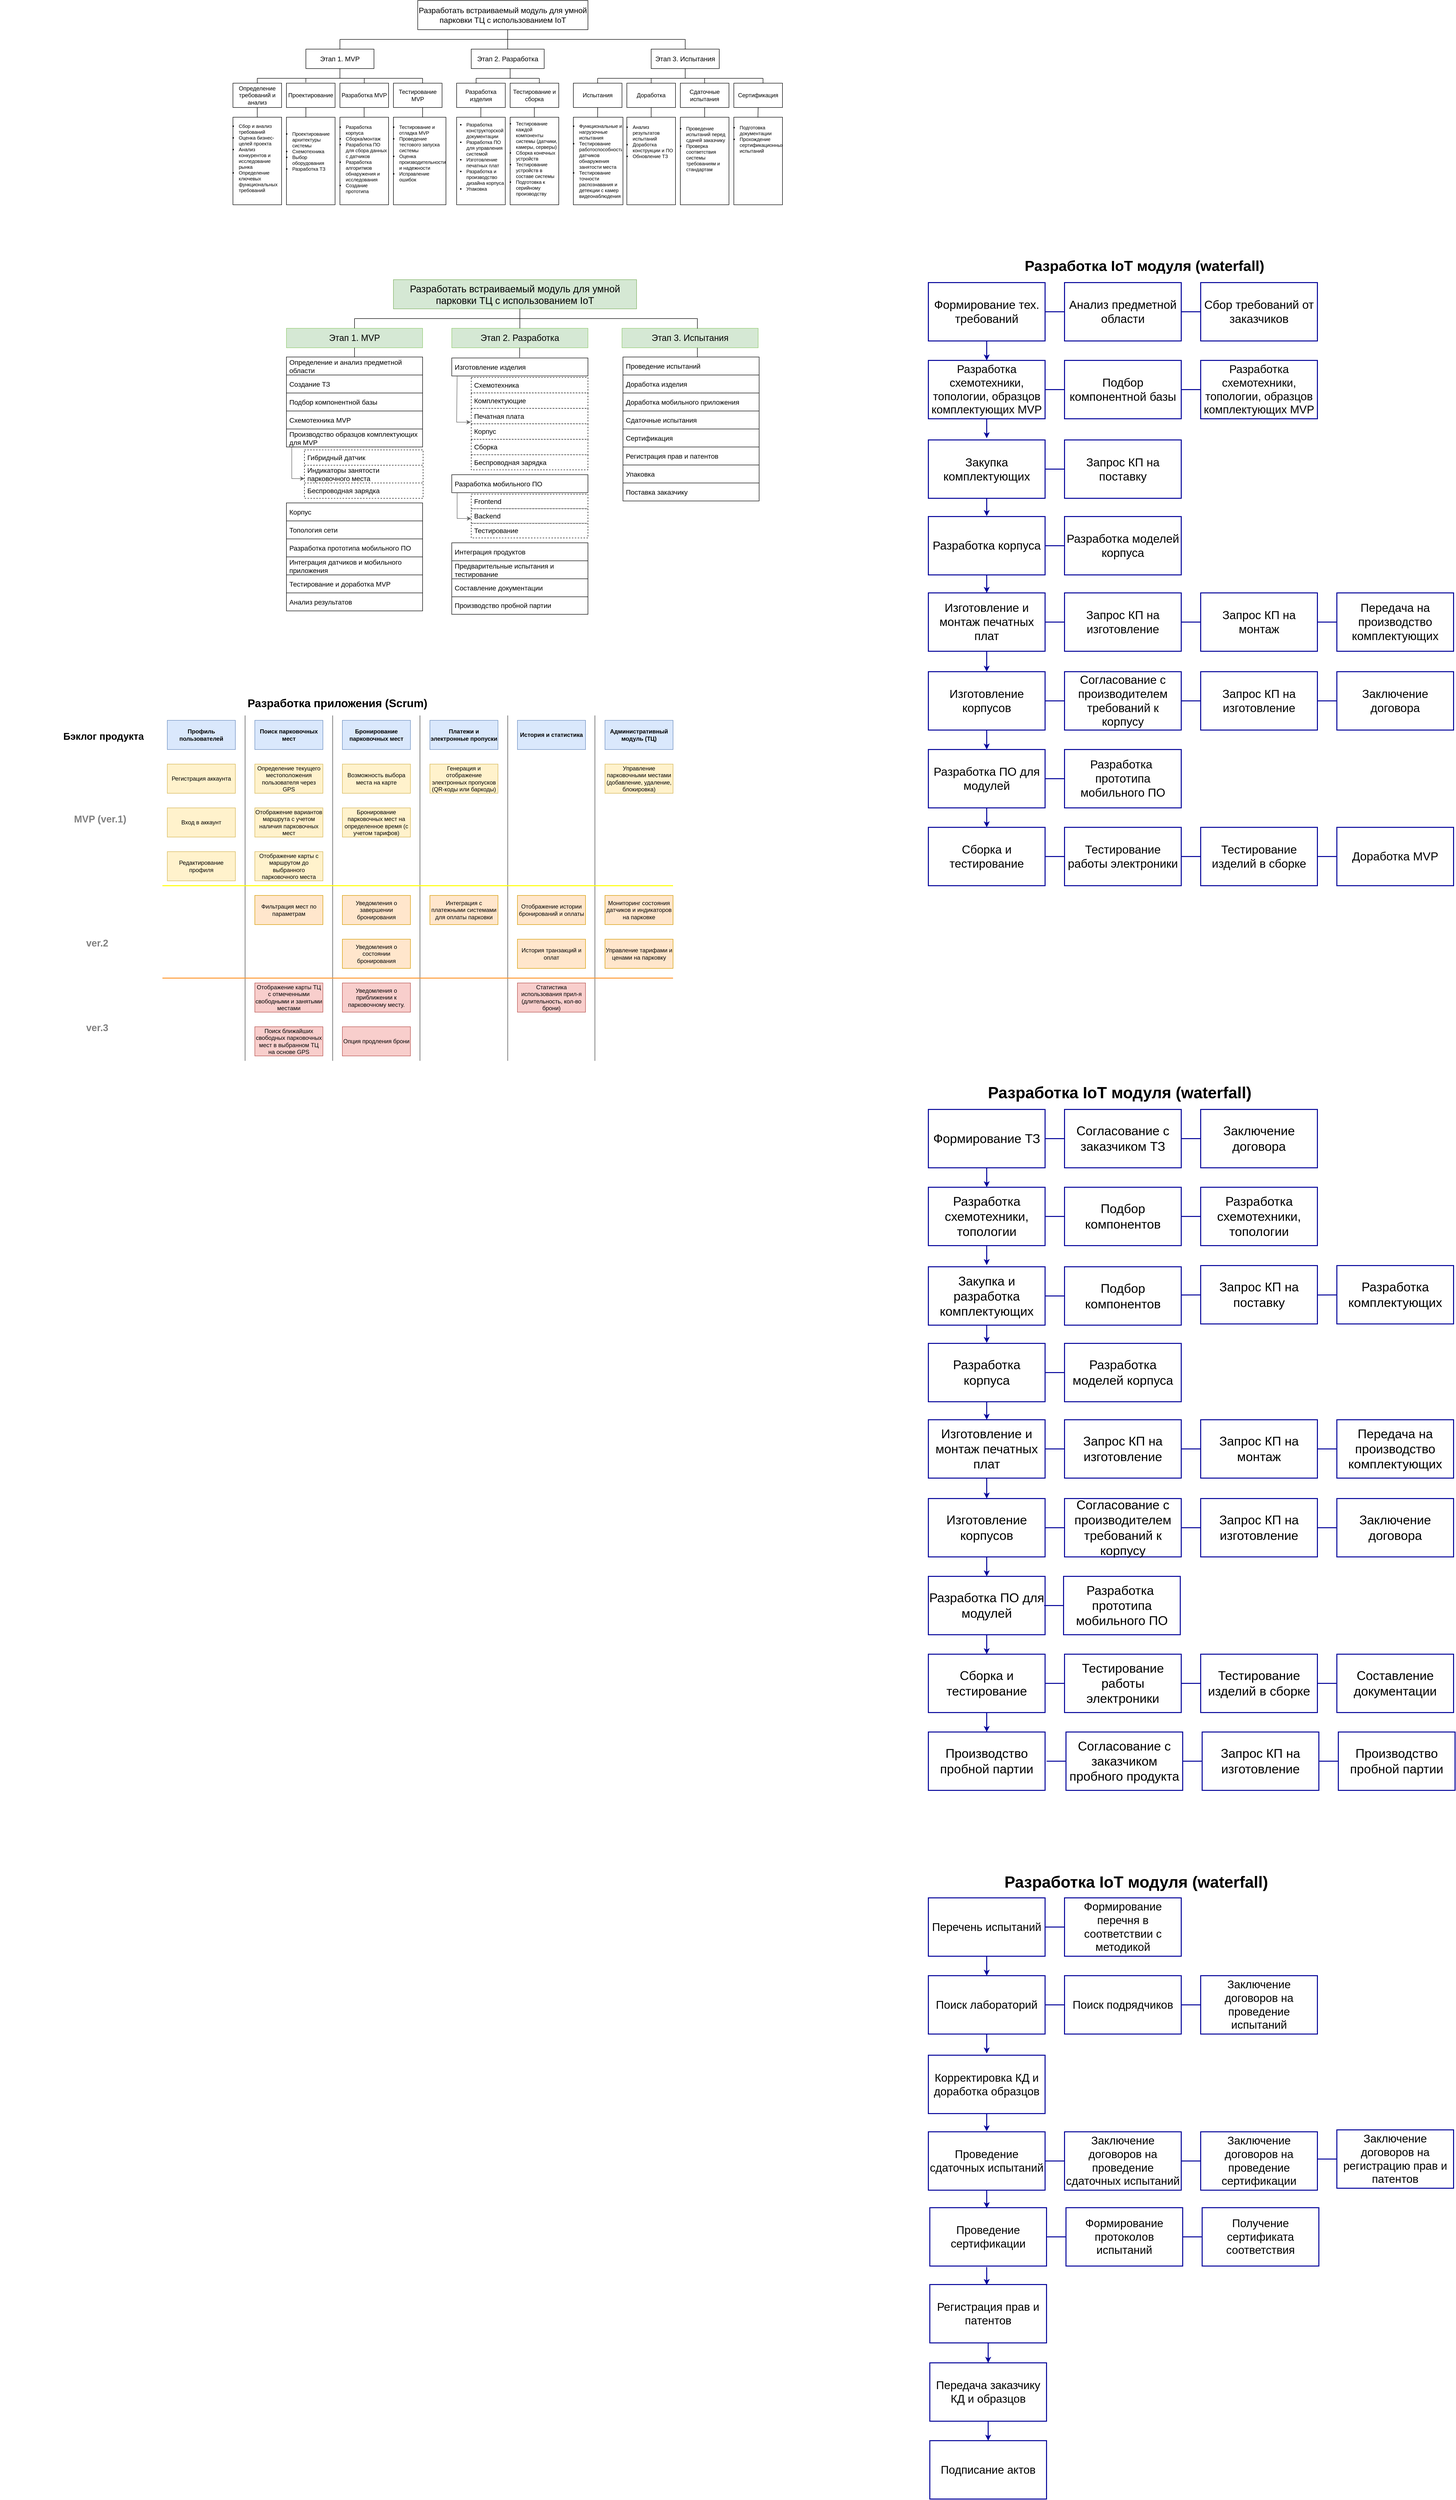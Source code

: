 <mxfile version="22.0.4" type="github">
  <diagram name="Страница — 1" id="UrEZ6tEzdypXz4cfXziD">
    <mxGraphModel dx="2163" dy="780" grid="0" gridSize="10" guides="1" tooltips="1" connect="1" arrows="1" fold="1" page="0" pageScale="1" pageWidth="827" pageHeight="1169" math="0" shadow="0">
      <root>
        <mxCell id="0" />
        <mxCell id="1" parent="0" />
        <mxCell id="XmDp-VsO-evtBJLwXCZc-1" value="&lt;font style=&quot;vertical-align: inherit; font-size: 16px;&quot;&gt;&lt;font style=&quot;vertical-align: inherit; font-size: 16px;&quot;&gt;&lt;font style=&quot;vertical-align: inherit;&quot;&gt;&lt;font style=&quot;vertical-align: inherit;&quot;&gt;Разработать встраиваемый модуль для умной парковки ТЦ с использованием IoT&lt;/font&gt;&lt;/font&gt;&lt;/font&gt;&lt;/font&gt;" style="rounded=0;whiteSpace=wrap;html=1;fontSize=16;" parent="1" vertex="1">
          <mxGeometry x="190" y="20" width="350" height="60" as="geometry" />
        </mxCell>
        <mxCell id="XmDp-VsO-evtBJLwXCZc-2" value="&lt;font style=&quot;vertical-align: inherit; font-size: 14px;&quot;&gt;&lt;font style=&quot;vertical-align: inherit; font-size: 14px;&quot;&gt;Этап 1. MVP&lt;/font&gt;&lt;/font&gt;" style="rounded=0;whiteSpace=wrap;html=1;fontSize=14;" parent="1" vertex="1">
          <mxGeometry x="-40" y="120" width="140" height="40" as="geometry" />
        </mxCell>
        <mxCell id="XmDp-VsO-evtBJLwXCZc-3" value="&lt;font style=&quot;vertical-align: inherit; font-size: 14px;&quot;&gt;&lt;font style=&quot;vertical-align: inherit; font-size: 14px;&quot;&gt;Этап 2. Разработка&lt;/font&gt;&lt;/font&gt;" style="rounded=0;whiteSpace=wrap;html=1;fontSize=14;" parent="1" vertex="1">
          <mxGeometry x="300" y="120" width="150" height="40" as="geometry" />
        </mxCell>
        <mxCell id="XmDp-VsO-evtBJLwXCZc-4" value="&lt;font style=&quot;vertical-align: inherit; font-size: 14px;&quot;&gt;&lt;font style=&quot;vertical-align: inherit; font-size: 14px;&quot;&gt;&lt;font style=&quot;vertical-align: inherit; font-size: 14px;&quot;&gt;&lt;font style=&quot;vertical-align: inherit; font-size: 14px;&quot;&gt;Этап 3. Испытания&lt;/font&gt;&lt;/font&gt;&lt;/font&gt;&lt;/font&gt;" style="rounded=0;whiteSpace=wrap;html=1;fontSize=14;" parent="1" vertex="1">
          <mxGeometry x="670" y="120" width="140" height="40" as="geometry" />
        </mxCell>
        <mxCell id="XmDp-VsO-evtBJLwXCZc-5" value="" style="endArrow=none;html=1;rounded=0;" parent="1" edge="1">
          <mxGeometry width="50" height="50" relative="1" as="geometry">
            <mxPoint x="30" y="100" as="sourcePoint" />
            <mxPoint x="600" y="100" as="targetPoint" />
          </mxGeometry>
        </mxCell>
        <mxCell id="XmDp-VsO-evtBJLwXCZc-6" value="" style="endArrow=none;html=1;rounded=0;exitX=0.5;exitY=0;exitDx=0;exitDy=0;" parent="1" source="XmDp-VsO-evtBJLwXCZc-3" edge="1">
          <mxGeometry width="50" height="50" relative="1" as="geometry">
            <mxPoint x="320" y="130" as="sourcePoint" />
            <mxPoint x="375" y="80" as="targetPoint" />
          </mxGeometry>
        </mxCell>
        <mxCell id="XmDp-VsO-evtBJLwXCZc-7" value="" style="endArrow=none;html=1;rounded=0;exitX=0.5;exitY=0;exitDx=0;exitDy=0;" parent="1" source="XmDp-VsO-evtBJLwXCZc-2" edge="1">
          <mxGeometry width="50" height="50" relative="1" as="geometry">
            <mxPoint x="70" y="150" as="sourcePoint" />
            <mxPoint x="30" y="100" as="targetPoint" />
          </mxGeometry>
        </mxCell>
        <mxCell id="XmDp-VsO-evtBJLwXCZc-8" value="" style="endArrow=none;html=1;rounded=0;entryX=0.5;entryY=0;entryDx=0;entryDy=0;" parent="1" target="XmDp-VsO-evtBJLwXCZc-4" edge="1">
          <mxGeometry width="50" height="50" relative="1" as="geometry">
            <mxPoint x="600" y="100" as="sourcePoint" />
            <mxPoint x="600" y="115" as="targetPoint" />
            <Array as="points">
              <mxPoint x="740" y="100" />
            </Array>
          </mxGeometry>
        </mxCell>
        <mxCell id="XmDp-VsO-evtBJLwXCZc-9" value="&lt;font style=&quot;vertical-align: inherit;&quot;&gt;&lt;font style=&quot;vertical-align: inherit;&quot;&gt;Определение требований и анализ&lt;/font&gt;&lt;/font&gt;" style="rounded=0;whiteSpace=wrap;html=1;" parent="1" vertex="1">
          <mxGeometry x="-190" y="190" width="100" height="50" as="geometry" />
        </mxCell>
        <mxCell id="XmDp-VsO-evtBJLwXCZc-11" value="&lt;font style=&quot;vertical-align: inherit;&quot;&gt;&lt;font style=&quot;vertical-align: inherit;&quot;&gt;&lt;font style=&quot;vertical-align: inherit;&quot;&gt;&lt;font style=&quot;vertical-align: inherit;&quot;&gt;Проектирование&lt;/font&gt;&lt;/font&gt;&lt;/font&gt;&lt;/font&gt;" style="rounded=0;whiteSpace=wrap;html=1;" parent="1" vertex="1">
          <mxGeometry x="-80" y="190" width="100" height="50" as="geometry" />
        </mxCell>
        <mxCell id="XmDp-VsO-evtBJLwXCZc-12" value="&lt;font style=&quot;vertical-align: inherit;&quot;&gt;&lt;font style=&quot;vertical-align: inherit;&quot;&gt;&lt;font style=&quot;vertical-align: inherit;&quot;&gt;&lt;font style=&quot;vertical-align: inherit;&quot;&gt;&lt;font style=&quot;vertical-align: inherit;&quot;&gt;&lt;font style=&quot;vertical-align: inherit;&quot;&gt;Разработка MVP&lt;/font&gt;&lt;/font&gt;&lt;/font&gt;&lt;/font&gt;&lt;/font&gt;&lt;/font&gt;" style="rounded=0;whiteSpace=wrap;html=1;" parent="1" vertex="1">
          <mxGeometry x="30" y="190" width="100" height="50" as="geometry" />
        </mxCell>
        <mxCell id="XmDp-VsO-evtBJLwXCZc-13" value="&lt;font style=&quot;vertical-align: inherit;&quot;&gt;&lt;font style=&quot;vertical-align: inherit;&quot;&gt;Тестирование MVP&lt;/font&gt;&lt;/font&gt;" style="rounded=0;whiteSpace=wrap;html=1;" parent="1" vertex="1">
          <mxGeometry x="140" y="190" width="100" height="50" as="geometry" />
        </mxCell>
        <mxCell id="XmDp-VsO-evtBJLwXCZc-14" value="&lt;font style=&quot;vertical-align: inherit;&quot;&gt;&lt;font style=&quot;vertical-align: inherit;&quot;&gt;Разработка изделия&lt;/font&gt;&lt;/font&gt;" style="rounded=0;whiteSpace=wrap;html=1;" parent="1" vertex="1">
          <mxGeometry x="270" y="190" width="100" height="50" as="geometry" />
        </mxCell>
        <mxCell id="XmDp-VsO-evtBJLwXCZc-15" value="&lt;font style=&quot;vertical-align: inherit;&quot;&gt;&lt;font style=&quot;vertical-align: inherit;&quot;&gt;&lt;font style=&quot;vertical-align: inherit;&quot;&gt;&lt;font style=&quot;vertical-align: inherit;&quot;&gt;Тестирование и сборка&lt;/font&gt;&lt;/font&gt;&lt;/font&gt;&lt;/font&gt;" style="rounded=0;whiteSpace=wrap;html=1;" parent="1" vertex="1">
          <mxGeometry x="380" y="190" width="100" height="50" as="geometry" />
        </mxCell>
        <mxCell id="XmDp-VsO-evtBJLwXCZc-16" value="&lt;font style=&quot;vertical-align: inherit;&quot;&gt;&lt;font style=&quot;vertical-align: inherit;&quot;&gt;&lt;font style=&quot;vertical-align: inherit;&quot;&gt;&lt;font style=&quot;vertical-align: inherit;&quot;&gt;Испытания&lt;/font&gt;&lt;/font&gt;&lt;/font&gt;&lt;/font&gt;" style="rounded=0;whiteSpace=wrap;html=1;" parent="1" vertex="1">
          <mxGeometry x="510" y="190" width="100" height="50" as="geometry" />
        </mxCell>
        <mxCell id="XmDp-VsO-evtBJLwXCZc-17" value="&lt;font style=&quot;vertical-align: inherit;&quot;&gt;&lt;font style=&quot;vertical-align: inherit;&quot;&gt;&lt;font style=&quot;vertical-align: inherit;&quot;&gt;&lt;font style=&quot;vertical-align: inherit;&quot;&gt;&lt;font style=&quot;vertical-align: inherit;&quot;&gt;&lt;font style=&quot;vertical-align: inherit;&quot;&gt;Доработка&lt;/font&gt;&lt;/font&gt;&lt;/font&gt;&lt;/font&gt;&lt;/font&gt;&lt;/font&gt;" style="rounded=0;whiteSpace=wrap;html=1;" parent="1" vertex="1">
          <mxGeometry x="620" y="190" width="100" height="50" as="geometry" />
        </mxCell>
        <mxCell id="XmDp-VsO-evtBJLwXCZc-18" value="&lt;font style=&quot;vertical-align: inherit;&quot;&gt;&lt;font style=&quot;vertical-align: inherit;&quot;&gt;&lt;font style=&quot;vertical-align: inherit;&quot;&gt;&lt;font style=&quot;vertical-align: inherit;&quot;&gt;&lt;font style=&quot;vertical-align: inherit;&quot;&gt;&lt;font style=&quot;vertical-align: inherit;&quot;&gt;&lt;font style=&quot;vertical-align: inherit;&quot;&gt;&lt;font style=&quot;vertical-align: inherit;&quot;&gt;Сдаточные испытания&lt;/font&gt;&lt;/font&gt;&lt;/font&gt;&lt;/font&gt;&lt;/font&gt;&lt;/font&gt;&lt;/font&gt;&lt;/font&gt;" style="rounded=0;whiteSpace=wrap;html=1;" parent="1" vertex="1">
          <mxGeometry x="730" y="190" width="100" height="50" as="geometry" />
        </mxCell>
        <mxCell id="XmDp-VsO-evtBJLwXCZc-19" value="&lt;font style=&quot;vertical-align: inherit;&quot;&gt;&lt;font style=&quot;vertical-align: inherit;&quot;&gt;&lt;font style=&quot;vertical-align: inherit;&quot;&gt;&lt;font style=&quot;vertical-align: inherit;&quot;&gt;&lt;font style=&quot;vertical-align: inherit;&quot;&gt;&lt;font style=&quot;vertical-align: inherit;&quot;&gt;&lt;font style=&quot;vertical-align: inherit;&quot;&gt;&lt;font style=&quot;vertical-align: inherit;&quot;&gt;&lt;font style=&quot;vertical-align: inherit;&quot;&gt;&lt;font style=&quot;vertical-align: inherit;&quot;&gt;Сертификация&lt;/font&gt;&lt;/font&gt;&lt;/font&gt;&lt;/font&gt;&lt;/font&gt;&lt;/font&gt;&lt;/font&gt;&lt;/font&gt;&lt;/font&gt;&lt;/font&gt;" style="rounded=0;whiteSpace=wrap;html=1;" parent="1" vertex="1">
          <mxGeometry x="840" y="190" width="100" height="50" as="geometry" />
        </mxCell>
        <mxCell id="XmDp-VsO-evtBJLwXCZc-27" value="" style="rounded=0;whiteSpace=wrap;html=1;" parent="1" vertex="1">
          <mxGeometry x="-190" y="260" width="100" height="180" as="geometry" />
        </mxCell>
        <mxCell id="XmDp-VsO-evtBJLwXCZc-25" value="&lt;ul style=&quot;font-size: 10px;&quot;&gt;&lt;li style=&quot;font-size: 10px;&quot;&gt;Сбор и анализ требований&lt;/li&gt;&lt;li style=&quot;font-size: 10px;&quot;&gt;Оценка бизнес-целей проекта&lt;/li&gt;&lt;li style=&quot;font-size: 10px;&quot;&gt;Анализ конкурентов и исследование рынка&lt;/li&gt;&lt;li style=&quot;font-size: 10px;&quot;&gt;Определение ключевых функциональных требований&lt;/li&gt;&lt;/ul&gt;" style="text;strokeColor=none;fillColor=none;html=1;whiteSpace=wrap;verticalAlign=middle;overflow=hidden;fontSize=10;align=left;" parent="1" vertex="1">
          <mxGeometry x="-220" y="260" width="130" height="160" as="geometry" />
        </mxCell>
        <mxCell id="XmDp-VsO-evtBJLwXCZc-28" value="" style="rounded=0;whiteSpace=wrap;html=1;" parent="1" vertex="1">
          <mxGeometry x="-80" y="260" width="100" height="180" as="geometry" />
        </mxCell>
        <mxCell id="XmDp-VsO-evtBJLwXCZc-29" value="&lt;ul style=&quot;font-size: 10px;&quot;&gt;&lt;li style=&quot;font-size: 10px;&quot;&gt;&lt;font style=&quot;vertical-align: inherit;&quot;&gt;&lt;font style=&quot;vertical-align: inherit;&quot;&gt;Проектирование архитектуры системы&lt;/font&gt;&lt;/font&gt;&lt;/li&gt;&lt;li style=&quot;font-size: 10px;&quot;&gt;&lt;font style=&quot;vertical-align: inherit;&quot;&gt;&lt;font style=&quot;vertical-align: inherit;&quot;&gt;Схемотехника&lt;/font&gt;&lt;/font&gt;&lt;/li&gt;&lt;li style=&quot;font-size: 10px;&quot;&gt;&lt;font style=&quot;vertical-align: inherit;&quot;&gt;&lt;font style=&quot;vertical-align: inherit;&quot;&gt;Выбор оборудования&lt;/font&gt;&lt;/font&gt;&lt;/li&gt;&lt;li style=&quot;font-size: 10px;&quot;&gt;&lt;font style=&quot;vertical-align: inherit;&quot;&gt;&lt;font style=&quot;vertical-align: inherit;&quot;&gt;Разработка ТЗ&lt;/font&gt;&lt;/font&gt;&lt;/li&gt;&lt;/ul&gt;" style="text;strokeColor=none;fillColor=none;html=1;whiteSpace=wrap;verticalAlign=middle;overflow=hidden;fontSize=10;align=left;" parent="1" vertex="1">
          <mxGeometry x="-110" y="260" width="130" height="140" as="geometry" />
        </mxCell>
        <mxCell id="XmDp-VsO-evtBJLwXCZc-32" value="" style="rounded=0;whiteSpace=wrap;html=1;" parent="1" vertex="1">
          <mxGeometry x="30" y="260" width="100" height="180" as="geometry" />
        </mxCell>
        <mxCell id="XmDp-VsO-evtBJLwXCZc-30" value="&lt;div&gt;&lt;br&gt;&lt;/div&gt;&lt;ul style=&quot;font-size: 10px;&quot;&gt;&lt;li style=&quot;font-size: 10px;&quot;&gt;&lt;font style=&quot;vertical-align: inherit;&quot;&gt;&lt;font style=&quot;vertical-align: inherit;&quot;&gt;Разработка корпуса&lt;/font&gt;&lt;/font&gt;&lt;/li&gt;&lt;li style=&quot;font-size: 10px;&quot;&gt;&lt;font style=&quot;vertical-align: inherit;&quot;&gt;&lt;font style=&quot;vertical-align: inherit;&quot;&gt;Сборка/монтаж&lt;/font&gt;&lt;/font&gt;&lt;/li&gt;&lt;li style=&quot;font-size: 10px;&quot;&gt;&lt;font style=&quot;vertical-align: inherit;&quot;&gt;&lt;font style=&quot;vertical-align: inherit;&quot;&gt;Разработка ПО для сбора данных с датчиков&lt;/font&gt;&lt;/font&gt;&lt;/li&gt;&lt;li style=&quot;font-size: 10px;&quot;&gt;&lt;font style=&quot;vertical-align: inherit;&quot;&gt;&lt;font style=&quot;vertical-align: inherit;&quot;&gt;Разработка алгоритмов обнаружения и исследования&lt;/font&gt;&lt;/font&gt;&lt;/li&gt;&lt;li style=&quot;font-size: 10px;&quot;&gt;&lt;font style=&quot;vertical-align: inherit;&quot;&gt;&lt;font style=&quot;vertical-align: inherit;&quot;&gt;Создание прототипа&lt;/font&gt;&lt;/font&gt;&lt;/li&gt;&lt;/ul&gt;" style="text;strokeColor=none;fillColor=none;html=1;whiteSpace=wrap;verticalAlign=middle;overflow=hidden;fontSize=10;align=left;" parent="1" vertex="1">
          <mxGeometry y="250" width="130" height="170" as="geometry" />
        </mxCell>
        <mxCell id="XmDp-VsO-evtBJLwXCZc-33" value="" style="rounded=0;whiteSpace=wrap;html=1;" parent="1" vertex="1">
          <mxGeometry x="140" y="260" width="108" height="180" as="geometry" />
        </mxCell>
        <mxCell id="XmDp-VsO-evtBJLwXCZc-35" value="&lt;div&gt;&lt;br&gt;&lt;/div&gt;&lt;ul style=&quot;font-size: 10px;&quot;&gt;&lt;li style=&quot;font-size: 10px;&quot;&gt;Тестирование и отладка MVP&lt;/li&gt;&lt;li style=&quot;font-size: 10px;&quot;&gt;Проведение тестового запуска системы&lt;/li&gt;&lt;li style=&quot;font-size: 10px;&quot;&gt;Оценка производительности и надежности&lt;/li&gt;&lt;li style=&quot;font-size: 10px;&quot;&gt;Исправление ошибок&lt;/li&gt;&lt;/ul&gt;" style="text;strokeColor=none;fillColor=none;html=1;whiteSpace=wrap;verticalAlign=middle;overflow=hidden;fontSize=10;align=left;" parent="1" vertex="1">
          <mxGeometry x="110" y="250" width="140" height="150" as="geometry" />
        </mxCell>
        <mxCell id="XmDp-VsO-evtBJLwXCZc-36" value="" style="rounded=0;whiteSpace=wrap;html=1;" parent="1" vertex="1">
          <mxGeometry x="270" y="260" width="100" height="180" as="geometry" />
        </mxCell>
        <mxCell id="XmDp-VsO-evtBJLwXCZc-37" value="&lt;div&gt;&lt;br&gt;&lt;/div&gt;&lt;ul style=&quot;font-size: 10px;&quot;&gt;&lt;li style=&quot;font-size: 10px;&quot;&gt;Разработка конструкторской документации&lt;/li&gt;&lt;li style=&quot;font-size: 10px;&quot;&gt;Разработка ПО для управления системой&lt;/li&gt;&lt;li style=&quot;font-size: 10px;&quot;&gt;Изготовление печатных плат&lt;/li&gt;&lt;li style=&quot;font-size: 10px;&quot;&gt;Разработка и производство дизайна корпуса&lt;/li&gt;&lt;li style=&quot;font-size: 10px;&quot;&gt;Упаковка&lt;/li&gt;&lt;/ul&gt;" style="text;strokeColor=none;fillColor=none;html=1;whiteSpace=wrap;verticalAlign=middle;overflow=hidden;fontSize=10;align=left;" parent="1" vertex="1">
          <mxGeometry x="248" y="240" width="130" height="190" as="geometry" />
        </mxCell>
        <mxCell id="XmDp-VsO-evtBJLwXCZc-38" value="" style="rounded=0;whiteSpace=wrap;html=1;" parent="1" vertex="1">
          <mxGeometry x="380" y="260" width="100" height="180" as="geometry" />
        </mxCell>
        <mxCell id="XmDp-VsO-evtBJLwXCZc-40" value="&lt;ul style=&quot;font-size: 10px;&quot;&gt;&lt;li style=&quot;font-size: 10px;&quot;&gt;Тестирование каждой компоненты системы (датчики, камеры, серверы)&lt;/li&gt;&lt;li style=&quot;font-size: 10px;&quot;&gt;Сборка конечных устройств&lt;/li&gt;&lt;li style=&quot;font-size: 10px;&quot;&gt;Тестирование устройств в составе системы&lt;/li&gt;&lt;li style=&quot;font-size: 10px;&quot;&gt;Подготовка к серийному производству&lt;/li&gt;&lt;/ul&gt;" style="text;strokeColor=none;fillColor=none;html=1;whiteSpace=wrap;verticalAlign=middle;overflow=hidden;fontSize=10;align=left;" parent="1" vertex="1">
          <mxGeometry x="350" y="250" width="130" height="190" as="geometry" />
        </mxCell>
        <mxCell id="XmDp-VsO-evtBJLwXCZc-42" value="" style="rounded=0;whiteSpace=wrap;html=1;" parent="1" vertex="1">
          <mxGeometry x="510" y="260" width="102" height="180" as="geometry" />
        </mxCell>
        <mxCell id="XmDp-VsO-evtBJLwXCZc-43" value="" style="rounded=0;whiteSpace=wrap;html=1;" parent="1" vertex="1">
          <mxGeometry x="620" y="260" width="100" height="180" as="geometry" />
        </mxCell>
        <mxCell id="XmDp-VsO-evtBJLwXCZc-44" value="" style="rounded=0;whiteSpace=wrap;html=1;" parent="1" vertex="1">
          <mxGeometry x="730" y="260" width="100" height="180" as="geometry" />
        </mxCell>
        <mxCell id="XmDp-VsO-evtBJLwXCZc-45" value="" style="rounded=0;whiteSpace=wrap;html=1;" parent="1" vertex="1">
          <mxGeometry x="840" y="260" width="100" height="180" as="geometry" />
        </mxCell>
        <mxCell id="XmDp-VsO-evtBJLwXCZc-41" value="&lt;ul style=&quot;font-size: 10px;&quot;&gt;&lt;li style=&quot;font-size: 10px;&quot;&gt;Функциональные и нагрузочные испытания&lt;/li&gt;&lt;li style=&quot;font-size: 10px;&quot;&gt;Тестирование работоспособности датчиков обнаружения занятости места&lt;/li&gt;&lt;li style=&quot;font-size: 10px;&quot;&gt;Тестирование точности распознавания и детекции с камер видеонаблюдения&lt;/li&gt;&lt;/ul&gt;" style="text;strokeColor=none;fillColor=none;html=1;whiteSpace=wrap;verticalAlign=middle;overflow=hidden;fontSize=10;align=left;" parent="1" vertex="1">
          <mxGeometry x="480" y="250" width="130" height="200" as="geometry" />
        </mxCell>
        <mxCell id="XmDp-VsO-evtBJLwXCZc-48" value="&lt;ul style=&quot;font-size: 10px;&quot;&gt;&lt;li style=&quot;font-size: 10px;&quot;&gt;Анализ результатов испытаний&lt;/li&gt;&lt;li style=&quot;font-size: 10px;&quot;&gt;Доработка конструкции и ПО&lt;/li&gt;&lt;li style=&quot;font-size: 10px;&quot;&gt;Обновление ТЗ&lt;/li&gt;&lt;/ul&gt;" style="text;strokeColor=none;fillColor=none;html=1;whiteSpace=wrap;verticalAlign=middle;overflow=hidden;fontSize=10;align=left;" parent="1" vertex="1">
          <mxGeometry x="590" y="210" width="130" height="200" as="geometry" />
        </mxCell>
        <mxCell id="XmDp-VsO-evtBJLwXCZc-49" value="&lt;ul style=&quot;font-size: 10px;&quot;&gt;&lt;li style=&quot;font-size: 10px;&quot;&gt;Проведение испытаний перед сдачей заказчику&lt;/li&gt;&lt;li style=&quot;font-size: 10px;&quot;&gt;Проверка соответствия системы требованиям и стандартам&lt;/li&gt;&lt;/ul&gt;" style="text;strokeColor=none;fillColor=none;html=1;whiteSpace=wrap;verticalAlign=middle;overflow=hidden;fontSize=10;align=left;" parent="1" vertex="1">
          <mxGeometry x="700" y="260" width="130" height="130" as="geometry" />
        </mxCell>
        <mxCell id="XmDp-VsO-evtBJLwXCZc-50" value="&lt;ul style=&quot;font-size: 10px;&quot;&gt;&lt;li style=&quot;font-size: 10px;&quot;&gt;Подготовка документации&amp;nbsp;&lt;/li&gt;&lt;li style=&quot;font-size: 10px;&quot;&gt;Прохождение сертификационных испытаний&lt;/li&gt;&lt;/ul&gt;" style="text;strokeColor=none;fillColor=none;html=1;whiteSpace=wrap;verticalAlign=middle;overflow=hidden;fontSize=10;align=left;" parent="1" vertex="1">
          <mxGeometry x="810" y="260" width="130" height="90" as="geometry" />
        </mxCell>
        <mxCell id="XmDp-VsO-evtBJLwXCZc-51" value="" style="endArrow=none;html=1;rounded=0;" parent="1" edge="1">
          <mxGeometry width="50" height="50" relative="1" as="geometry">
            <mxPoint x="-140" y="180" as="sourcePoint" />
            <mxPoint x="200" y="180" as="targetPoint" />
          </mxGeometry>
        </mxCell>
        <mxCell id="XmDp-VsO-evtBJLwXCZc-52" value="" style="endArrow=none;html=1;rounded=0;" parent="1" edge="1">
          <mxGeometry width="50" height="50" relative="1" as="geometry">
            <mxPoint x="310" y="180" as="sourcePoint" />
            <mxPoint x="440" y="180" as="targetPoint" />
          </mxGeometry>
        </mxCell>
        <mxCell id="XmDp-VsO-evtBJLwXCZc-53" value="" style="endArrow=none;html=1;rounded=0;" parent="1" edge="1">
          <mxGeometry width="50" height="50" relative="1" as="geometry">
            <mxPoint x="560" y="180" as="sourcePoint" />
            <mxPoint x="900" y="180" as="targetPoint" />
          </mxGeometry>
        </mxCell>
        <mxCell id="XmDp-VsO-evtBJLwXCZc-54" value="" style="endArrow=none;html=1;rounded=0;" parent="1" edge="1">
          <mxGeometry width="50" height="50" relative="1" as="geometry">
            <mxPoint x="740" y="180" as="sourcePoint" />
            <mxPoint x="740" y="160" as="targetPoint" />
          </mxGeometry>
        </mxCell>
        <mxCell id="XmDp-VsO-evtBJLwXCZc-55" value="" style="endArrow=none;html=1;rounded=0;" parent="1" edge="1">
          <mxGeometry width="50" height="50" relative="1" as="geometry">
            <mxPoint x="560" y="190" as="sourcePoint" />
            <mxPoint x="560" y="180" as="targetPoint" />
          </mxGeometry>
        </mxCell>
        <mxCell id="XmDp-VsO-evtBJLwXCZc-56" value="" style="endArrow=none;html=1;rounded=0;exitX=0.615;exitY=0.05;exitDx=0;exitDy=0;exitPerimeter=0;" parent="1" source="XmDp-VsO-evtBJLwXCZc-41" edge="1">
          <mxGeometry width="50" height="50" relative="1" as="geometry">
            <mxPoint x="510" y="290" as="sourcePoint" />
            <mxPoint x="560" y="240" as="targetPoint" />
          </mxGeometry>
        </mxCell>
        <mxCell id="XmDp-VsO-evtBJLwXCZc-57" value="" style="endArrow=none;html=1;rounded=0;exitX=0.615;exitY=0.05;exitDx=0;exitDy=0;exitPerimeter=0;" parent="1" edge="1">
          <mxGeometry width="50" height="50" relative="1" as="geometry">
            <mxPoint x="670" y="260" as="sourcePoint" />
            <mxPoint x="670" y="240" as="targetPoint" />
          </mxGeometry>
        </mxCell>
        <mxCell id="XmDp-VsO-evtBJLwXCZc-62" value="" style="endArrow=none;html=1;rounded=0;" parent="1" edge="1">
          <mxGeometry width="50" height="50" relative="1" as="geometry">
            <mxPoint x="780" y="260" as="sourcePoint" />
            <mxPoint x="780" y="240" as="targetPoint" />
          </mxGeometry>
        </mxCell>
        <mxCell id="XmDp-VsO-evtBJLwXCZc-63" value="" style="endArrow=none;html=1;rounded=0;entryX=0.5;entryY=1;entryDx=0;entryDy=0;exitX=0.612;exitY=0.007;exitDx=0;exitDy=0;exitPerimeter=0;" parent="1" source="XmDp-VsO-evtBJLwXCZc-50" target="XmDp-VsO-evtBJLwXCZc-19" edge="1">
          <mxGeometry width="50" height="50" relative="1" as="geometry">
            <mxPoint x="790" y="270" as="sourcePoint" />
            <mxPoint x="790" y="250" as="targetPoint" />
          </mxGeometry>
        </mxCell>
        <mxCell id="XmDp-VsO-evtBJLwXCZc-64" value="" style="endArrow=none;html=1;rounded=0;" parent="1" edge="1">
          <mxGeometry width="50" height="50" relative="1" as="geometry">
            <mxPoint x="429.76" y="260" as="sourcePoint" />
            <mxPoint x="429.76" y="240" as="targetPoint" />
          </mxGeometry>
        </mxCell>
        <mxCell id="XmDp-VsO-evtBJLwXCZc-65" value="" style="endArrow=none;html=1;rounded=0;" parent="1" edge="1">
          <mxGeometry width="50" height="50" relative="1" as="geometry">
            <mxPoint x="319.76" y="260" as="sourcePoint" />
            <mxPoint x="319.76" y="240" as="targetPoint" />
          </mxGeometry>
        </mxCell>
        <mxCell id="XmDp-VsO-evtBJLwXCZc-66" value="" style="endArrow=none;html=1;rounded=0;" parent="1" edge="1">
          <mxGeometry width="50" height="50" relative="1" as="geometry">
            <mxPoint x="380" y="180" as="sourcePoint" />
            <mxPoint x="380" y="160" as="targetPoint" />
          </mxGeometry>
        </mxCell>
        <mxCell id="XmDp-VsO-evtBJLwXCZc-67" value="" style="endArrow=none;html=1;rounded=0;" parent="1" edge="1">
          <mxGeometry width="50" height="50" relative="1" as="geometry">
            <mxPoint x="670" y="190" as="sourcePoint" />
            <mxPoint x="670" y="180" as="targetPoint" />
          </mxGeometry>
        </mxCell>
        <mxCell id="XmDp-VsO-evtBJLwXCZc-68" value="" style="endArrow=none;html=1;rounded=0;exitX=0.5;exitY=0;exitDx=0;exitDy=0;" parent="1" source="XmDp-VsO-evtBJLwXCZc-18" edge="1">
          <mxGeometry width="50" height="50" relative="1" as="geometry">
            <mxPoint x="680" y="200" as="sourcePoint" />
            <mxPoint x="780" y="180" as="targetPoint" />
          </mxGeometry>
        </mxCell>
        <mxCell id="XmDp-VsO-evtBJLwXCZc-69" value="" style="endArrow=none;html=1;rounded=0;" parent="1" edge="1">
          <mxGeometry width="50" height="50" relative="1" as="geometry">
            <mxPoint x="900" y="190" as="sourcePoint" />
            <mxPoint x="900" y="180" as="targetPoint" />
          </mxGeometry>
        </mxCell>
        <mxCell id="XmDp-VsO-evtBJLwXCZc-70" value="" style="endArrow=none;html=1;rounded=0;" parent="1" edge="1">
          <mxGeometry width="50" height="50" relative="1" as="geometry">
            <mxPoint x="440" y="190" as="sourcePoint" />
            <mxPoint x="440" y="180" as="targetPoint" />
          </mxGeometry>
        </mxCell>
        <mxCell id="XmDp-VsO-evtBJLwXCZc-71" value="" style="endArrow=none;html=1;rounded=0;" parent="1" edge="1">
          <mxGeometry width="50" height="50" relative="1" as="geometry">
            <mxPoint x="310" y="180" as="sourcePoint" />
            <mxPoint x="310" y="190" as="targetPoint" />
          </mxGeometry>
        </mxCell>
        <mxCell id="XmDp-VsO-evtBJLwXCZc-72" value="" style="endArrow=none;html=1;rounded=0;exitX=0.5;exitY=1;exitDx=0;exitDy=0;" parent="1" source="XmDp-VsO-evtBJLwXCZc-2" edge="1">
          <mxGeometry width="50" height="50" relative="1" as="geometry">
            <mxPoint x="460" y="210" as="sourcePoint" />
            <mxPoint x="30" y="180" as="targetPoint" />
          </mxGeometry>
        </mxCell>
        <mxCell id="XmDp-VsO-evtBJLwXCZc-73" value="" style="endArrow=none;html=1;rounded=0;exitX=0.5;exitY=1;exitDx=0;exitDy=0;" parent="1" source="XmDp-VsO-evtBJLwXCZc-9" edge="1">
          <mxGeometry width="50" height="50" relative="1" as="geometry">
            <mxPoint x="40" y="170" as="sourcePoint" />
            <mxPoint x="-140" y="260" as="targetPoint" />
          </mxGeometry>
        </mxCell>
        <mxCell id="XmDp-VsO-evtBJLwXCZc-74" value="" style="endArrow=none;html=1;rounded=0;" parent="1" edge="1">
          <mxGeometry width="50" height="50" relative="1" as="geometry">
            <mxPoint x="-40" y="260" as="sourcePoint" />
            <mxPoint x="-40" y="240" as="targetPoint" />
          </mxGeometry>
        </mxCell>
        <mxCell id="XmDp-VsO-evtBJLwXCZc-76" value="" style="endArrow=none;html=1;rounded=0;" parent="1" source="XmDp-VsO-evtBJLwXCZc-9" edge="1">
          <mxGeometry width="50" height="50" relative="1" as="geometry">
            <mxPoint x="-190" y="230" as="sourcePoint" />
            <mxPoint x="-140" y="180" as="targetPoint" />
          </mxGeometry>
        </mxCell>
        <mxCell id="XmDp-VsO-evtBJLwXCZc-77" value="" style="endArrow=none;html=1;rounded=0;exitX=0.399;exitY=-0.03;exitDx=0;exitDy=0;exitPerimeter=0;" parent="1" source="XmDp-VsO-evtBJLwXCZc-11" edge="1">
          <mxGeometry width="50" height="50" relative="1" as="geometry">
            <mxPoint x="-130" y="200" as="sourcePoint" />
            <mxPoint x="-40" y="180" as="targetPoint" />
          </mxGeometry>
        </mxCell>
        <mxCell id="XmDp-VsO-evtBJLwXCZc-78" value="" style="endArrow=none;html=1;rounded=0;exitX=0.5;exitY=0;exitDx=0;exitDy=0;" parent="1" source="XmDp-VsO-evtBJLwXCZc-12" edge="1">
          <mxGeometry width="50" height="50" relative="1" as="geometry">
            <mxPoint x="-120" y="210" as="sourcePoint" />
            <mxPoint x="80" y="180" as="targetPoint" />
          </mxGeometry>
        </mxCell>
        <mxCell id="XmDp-VsO-evtBJLwXCZc-79" value="" style="endArrow=none;html=1;rounded=0;" parent="1" edge="1">
          <mxGeometry width="50" height="50" relative="1" as="geometry">
            <mxPoint x="200" y="190" as="sourcePoint" />
            <mxPoint x="200" y="180" as="targetPoint" />
            <Array as="points">
              <mxPoint x="200" y="190" />
            </Array>
          </mxGeometry>
        </mxCell>
        <mxCell id="XmDp-VsO-evtBJLwXCZc-80" value="" style="endArrow=none;html=1;rounded=0;" parent="1" edge="1">
          <mxGeometry width="50" height="50" relative="1" as="geometry">
            <mxPoint x="79.76" y="260" as="sourcePoint" />
            <mxPoint x="79.76" y="240" as="targetPoint" />
          </mxGeometry>
        </mxCell>
        <mxCell id="XmDp-VsO-evtBJLwXCZc-82" value="" style="endArrow=none;html=1;rounded=0;" parent="1" edge="1">
          <mxGeometry width="50" height="50" relative="1" as="geometry">
            <mxPoint x="200" y="240" as="sourcePoint" />
            <mxPoint x="200" y="260" as="targetPoint" />
          </mxGeometry>
        </mxCell>
        <mxCell id="IIutb8Ob4Y_4vp3zWTY3-64" value="&lt;font style=&quot;vertical-align: inherit; font-size: 20px;&quot;&gt;&lt;font style=&quot;vertical-align: inherit; font-size: 20px;&quot;&gt;&lt;font style=&quot;vertical-align: inherit; font-size: 20px;&quot;&gt;&lt;font style=&quot;vertical-align: inherit; font-size: 20px;&quot;&gt;Разработать встраиваемый модуль для умной парковки ТЦ с использованием IoT&lt;/font&gt;&lt;/font&gt;&lt;/font&gt;&lt;/font&gt;" style="rounded=0;whiteSpace=wrap;html=1;fontSize=20;fillColor=#d5e8d4;strokeColor=#82b366;fontStyle=0" parent="1" vertex="1">
          <mxGeometry x="140" y="594" width="500" height="60" as="geometry" />
        </mxCell>
        <mxCell id="IIutb8Ob4Y_4vp3zWTY3-65" value="&lt;font style=&quot;vertical-align: inherit; font-size: 18px;&quot;&gt;&lt;font style=&quot;vertical-align: inherit; font-size: 18px;&quot;&gt;Этап 1. MVP&lt;/font&gt;&lt;/font&gt;" style="rounded=0;whiteSpace=wrap;html=1;fontSize=18;fillColor=#d5e8d4;strokeColor=#94CC74;" parent="1" vertex="1">
          <mxGeometry x="-80" y="694" width="280" height="40" as="geometry" />
        </mxCell>
        <mxCell id="IIutb8Ob4Y_4vp3zWTY3-66" value="&lt;font style=&quot;vertical-align: inherit; font-size: 18px;&quot;&gt;&lt;font style=&quot;vertical-align: inherit; font-size: 18px;&quot;&gt;Этап 2. Разработка&lt;/font&gt;&lt;/font&gt;" style="rounded=0;whiteSpace=wrap;html=1;fontSize=18;fillColor=#d5e8d4;strokeColor=#94CC74;" parent="1" vertex="1">
          <mxGeometry x="260" y="694" width="280" height="40" as="geometry" />
        </mxCell>
        <mxCell id="IIutb8Ob4Y_4vp3zWTY3-67" value="&lt;font style=&quot;vertical-align: inherit; font-size: 18px;&quot;&gt;&lt;font style=&quot;vertical-align: inherit; font-size: 18px;&quot;&gt;&lt;font style=&quot;vertical-align: inherit; font-size: 18px;&quot;&gt;&lt;font style=&quot;vertical-align: inherit; font-size: 18px;&quot;&gt;Этап 3. Испытания&lt;/font&gt;&lt;/font&gt;&lt;/font&gt;&lt;/font&gt;" style="rounded=0;whiteSpace=wrap;html=1;fontSize=18;fillColor=#d5e8d4;strokeColor=#94CC74;" parent="1" vertex="1">
          <mxGeometry x="610" y="694" width="280" height="40" as="geometry" />
        </mxCell>
        <mxCell id="IIutb8Ob4Y_4vp3zWTY3-68" value="" style="endArrow=none;html=1;rounded=0;fillColor=#d5e8d4;strokeColor=#000000;" parent="1" edge="1">
          <mxGeometry width="50" height="50" relative="1" as="geometry">
            <mxPoint x="60" y="674" as="sourcePoint" />
            <mxPoint x="625" y="674" as="targetPoint" />
          </mxGeometry>
        </mxCell>
        <mxCell id="IIutb8Ob4Y_4vp3zWTY3-69" value="" style="endArrow=none;html=1;rounded=0;exitX=0.5;exitY=0;exitDx=0;exitDy=0;" parent="1" source="IIutb8Ob4Y_4vp3zWTY3-66" edge="1">
          <mxGeometry width="50" height="50" relative="1" as="geometry">
            <mxPoint x="345" y="704" as="sourcePoint" />
            <mxPoint x="400" y="654" as="targetPoint" />
          </mxGeometry>
        </mxCell>
        <mxCell id="IIutb8Ob4Y_4vp3zWTY3-70" value="" style="endArrow=none;html=1;rounded=0;exitX=0.5;exitY=0;exitDx=0;exitDy=0;fillColor=#d5e8d4;strokeColor=#000000;" parent="1" source="IIutb8Ob4Y_4vp3zWTY3-65" edge="1">
          <mxGeometry width="50" height="50" relative="1" as="geometry">
            <mxPoint x="95" y="724" as="sourcePoint" />
            <mxPoint x="60" y="674" as="targetPoint" />
          </mxGeometry>
        </mxCell>
        <mxCell id="IIutb8Ob4Y_4vp3zWTY3-71" value="" style="endArrow=none;html=1;rounded=0;entryX=0.554;entryY=0.015;entryDx=0;entryDy=0;entryPerimeter=0;fillColor=#d5e8d4;strokeColor=#000000;" parent="1" target="IIutb8Ob4Y_4vp3zWTY3-67" edge="1">
          <mxGeometry width="50" height="50" relative="1" as="geometry">
            <mxPoint x="625" y="674" as="sourcePoint" />
            <mxPoint x="765" y="690" as="targetPoint" />
            <Array as="points">
              <mxPoint x="765" y="674" />
            </Array>
          </mxGeometry>
        </mxCell>
        <mxCell id="IIutb8Ob4Y_4vp3zWTY3-105" value="" style="endArrow=none;html=1;rounded=0;" parent="1" edge="1">
          <mxGeometry width="50" height="50" relative="1" as="geometry">
            <mxPoint x="765" y="754" as="sourcePoint" />
            <mxPoint x="765" y="734" as="targetPoint" />
          </mxGeometry>
        </mxCell>
        <mxCell id="IIutb8Ob4Y_4vp3zWTY3-113" value="" style="endArrow=none;html=1;rounded=0;" parent="1" edge="1">
          <mxGeometry width="50" height="50" relative="1" as="geometry">
            <mxPoint x="399.58" y="754" as="sourcePoint" />
            <mxPoint x="399.58" y="734" as="targetPoint" />
          </mxGeometry>
        </mxCell>
        <mxCell id="IIutb8Ob4Y_4vp3zWTY3-119" value="" style="endArrow=none;html=1;rounded=0;exitX=0.5;exitY=1;exitDx=0;exitDy=0;entryX=0.5;entryY=0.054;entryDx=0;entryDy=0;entryPerimeter=0;" parent="1" source="IIutb8Ob4Y_4vp3zWTY3-65" target="IIutb8Ob4Y_4vp3zWTY3-140" edge="1">
          <mxGeometry width="50" height="50" relative="1" as="geometry">
            <mxPoint x="485" y="784" as="sourcePoint" />
            <mxPoint x="60" y="750" as="targetPoint" />
          </mxGeometry>
        </mxCell>
        <mxCell id="IIutb8Ob4Y_4vp3zWTY3-154" value="" style="group;fontSize=14;labelBackgroundColor=none;fillColor=default;container=0;" parent="1" vertex="1" connectable="0">
          <mxGeometry x="-80" y="753" width="280" height="407" as="geometry" />
        </mxCell>
        <mxCell id="IIutb8Ob4Y_4vp3zWTY3-185" value="Изготовление изделия" style="text;strokeColor=default;fillColor=default;align=left;verticalAlign=middle;spacingLeft=4;spacingRight=4;overflow=hidden;points=[[0,0.5],[1,0.5]];portConstraint=eastwest;rotatable=0;whiteSpace=wrap;html=1;fontSize=14;labelBackgroundColor=none;" parent="1" vertex="1">
          <mxGeometry x="260" y="755" width="280" height="37" as="geometry" />
        </mxCell>
        <mxCell id="IIutb8Ob4Y_4vp3zWTY3-226" value="Разработка мобильного ПО" style="text;strokeColor=default;fillColor=default;align=left;verticalAlign=middle;spacingLeft=4;spacingRight=4;overflow=hidden;points=[[0,0.5],[1,0.5]];portConstraint=eastwest;rotatable=0;whiteSpace=wrap;html=1;fontSize=14;labelBackgroundColor=none;" parent="1" vertex="1">
          <mxGeometry x="260" y="995" width="280" height="37" as="geometry" />
        </mxCell>
        <mxCell id="IIutb8Ob4Y_4vp3zWTY3-229" value="Интеграция продуктов" style="text;strokeColor=default;fillColor=default;align=left;verticalAlign=middle;spacingLeft=4;spacingRight=4;overflow=hidden;points=[[0,0.5],[1,0.5]];portConstraint=eastwest;rotatable=0;whiteSpace=wrap;html=1;fontSize=14;labelBackgroundColor=none;" parent="1" vertex="1">
          <mxGeometry x="260" y="1135" width="280" height="37" as="geometry" />
        </mxCell>
        <mxCell id="IIutb8Ob4Y_4vp3zWTY3-230" value="Предварительные испытания и тестирование" style="text;strokeColor=default;fillColor=default;align=left;verticalAlign=middle;spacingLeft=4;spacingRight=4;overflow=hidden;points=[[0,0.5],[1,0.5]];portConstraint=eastwest;rotatable=0;whiteSpace=wrap;html=1;fontSize=14;labelBackgroundColor=none;" parent="1" vertex="1">
          <mxGeometry x="260" y="1172" width="280" height="37" as="geometry" />
        </mxCell>
        <mxCell id="IIutb8Ob4Y_4vp3zWTY3-231" value="Составление документации" style="text;strokeColor=default;fillColor=default;align=left;verticalAlign=middle;spacingLeft=4;spacingRight=4;overflow=hidden;points=[[0,0.5],[1,0.5]];portConstraint=eastwest;rotatable=0;whiteSpace=wrap;html=1;fontSize=14;labelBackgroundColor=none;" parent="1" vertex="1">
          <mxGeometry x="260" y="1209" width="280" height="37" as="geometry" />
        </mxCell>
        <mxCell id="IIutb8Ob4Y_4vp3zWTY3-232" value="Производство пробной партии" style="text;strokeColor=default;fillColor=default;align=left;verticalAlign=middle;spacingLeft=4;spacingRight=4;overflow=hidden;points=[[0,0.5],[1,0.5]];portConstraint=eastwest;rotatable=0;whiteSpace=wrap;html=1;fontSize=14;labelBackgroundColor=none;" parent="1" vertex="1">
          <mxGeometry x="260" y="1246" width="280" height="36" as="geometry" />
        </mxCell>
        <mxCell id="IIutb8Ob4Y_4vp3zWTY3-214" value="Проведение испытаний" style="text;strokeColor=default;fillColor=default;align=left;verticalAlign=middle;spacingLeft=4;spacingRight=4;overflow=hidden;points=[[0,0.5],[1,0.5]];portConstraint=eastwest;rotatable=0;whiteSpace=wrap;html=1;fontSize=14;labelBackgroundColor=none;" parent="1" vertex="1">
          <mxGeometry x="612" y="753" width="280" height="37" as="geometry" />
        </mxCell>
        <mxCell id="IIutb8Ob4Y_4vp3zWTY3-215" value="Доработка изделия" style="text;strokeColor=default;fillColor=default;align=left;verticalAlign=middle;spacingLeft=4;spacingRight=4;overflow=hidden;points=[[0,0.5],[1,0.5]];portConstraint=eastwest;rotatable=0;whiteSpace=wrap;html=1;fontSize=14;labelBackgroundColor=none;" parent="1" vertex="1">
          <mxGeometry x="612" y="790" width="280" height="37" as="geometry" />
        </mxCell>
        <mxCell id="IIutb8Ob4Y_4vp3zWTY3-216" value="Доработка мобильного приложения" style="text;strokeColor=default;fillColor=default;align=left;verticalAlign=middle;spacingLeft=4;spacingRight=4;overflow=hidden;points=[[0,0.5],[1,0.5]];portConstraint=eastwest;rotatable=0;whiteSpace=wrap;html=1;fontSize=14;labelBackgroundColor=none;" parent="1" vertex="1">
          <mxGeometry x="612" y="827" width="280" height="37" as="geometry" />
        </mxCell>
        <mxCell id="IIutb8Ob4Y_4vp3zWTY3-217" value="Сдаточные испытания" style="text;strokeColor=default;fillColor=default;align=left;verticalAlign=middle;spacingLeft=4;spacingRight=4;overflow=hidden;points=[[0,0.5],[1,0.5]];portConstraint=eastwest;rotatable=0;whiteSpace=wrap;html=1;fontSize=14;labelBackgroundColor=none;" parent="1" vertex="1">
          <mxGeometry x="612" y="864" width="280" height="37" as="geometry" />
        </mxCell>
        <mxCell id="IIutb8Ob4Y_4vp3zWTY3-218" value="Сертификация" style="text;strokeColor=default;fillColor=default;align=left;verticalAlign=middle;spacingLeft=4;spacingRight=4;overflow=hidden;points=[[0,0.5],[1,0.5]];portConstraint=eastwest;rotatable=0;whiteSpace=wrap;html=1;fontSize=14;labelBackgroundColor=none;" parent="1" vertex="1">
          <mxGeometry x="612" y="901" width="280" height="37" as="geometry" />
        </mxCell>
        <mxCell id="IIutb8Ob4Y_4vp3zWTY3-219" value="Регистрация прав и патентов" style="text;strokeColor=default;fillColor=default;align=left;verticalAlign=middle;spacingLeft=4;spacingRight=4;overflow=hidden;points=[[0,0.5],[1,0.5]];portConstraint=eastwest;rotatable=0;whiteSpace=wrap;html=1;fontSize=14;labelBackgroundColor=none;" parent="1" vertex="1">
          <mxGeometry x="612" y="938" width="280" height="37" as="geometry" />
        </mxCell>
        <mxCell id="IIutb8Ob4Y_4vp3zWTY3-221" value="Упаковка" style="text;strokeColor=default;fillColor=default;align=left;verticalAlign=middle;spacingLeft=4;spacingRight=4;overflow=hidden;points=[[0,0.5],[1,0.5]];portConstraint=eastwest;rotatable=0;whiteSpace=wrap;html=1;fontSize=14;labelBackgroundColor=none;" parent="1" vertex="1">
          <mxGeometry x="612" y="975" width="280" height="37" as="geometry" />
        </mxCell>
        <mxCell id="IIutb8Ob4Y_4vp3zWTY3-222" value="Поставка заказчику" style="text;strokeColor=default;fillColor=default;align=left;verticalAlign=middle;spacingLeft=4;spacingRight=4;overflow=hidden;points=[[0,0.5],[1,0.5]];portConstraint=eastwest;rotatable=0;whiteSpace=wrap;html=1;fontSize=14;labelBackgroundColor=none;" parent="1" vertex="1">
          <mxGeometry x="612" y="1012" width="280" height="37" as="geometry" />
        </mxCell>
        <mxCell id="IIutb8Ob4Y_4vp3zWTY3-245" value="" style="group;dashed=1;" parent="1" vertex="1" connectable="0">
          <mxGeometry x="300" y="795" width="240" height="190" as="geometry" />
        </mxCell>
        <mxCell id="IIutb8Ob4Y_4vp3zWTY3-187" value="Комплектующие" style="text;strokeColor=default;fillColor=default;align=left;verticalAlign=middle;spacingLeft=4;spacingRight=4;overflow=hidden;points=[[0,0.5],[1,0.5]];portConstraint=eastwest;rotatable=0;whiteSpace=wrap;html=1;fontSize=14;labelBackgroundColor=none;dashed=1;" parent="IIutb8Ob4Y_4vp3zWTY3-245" vertex="1">
          <mxGeometry y="31.81" width="240.0" height="31.81" as="geometry" />
        </mxCell>
        <mxCell id="IIutb8Ob4Y_4vp3zWTY3-188" value="Печатная плата" style="text;strokeColor=default;fillColor=default;align=left;verticalAlign=middle;spacingLeft=4;spacingRight=4;overflow=hidden;points=[[0,0.5],[1,0.5]];portConstraint=eastwest;rotatable=0;whiteSpace=wrap;html=1;fontSize=14;labelBackgroundColor=none;dashed=1;" parent="IIutb8Ob4Y_4vp3zWTY3-245" vertex="1">
          <mxGeometry y="63.62" width="240.0" height="31.81" as="geometry" />
        </mxCell>
        <mxCell id="IIutb8Ob4Y_4vp3zWTY3-189" value="Корпус" style="text;strokeColor=default;fillColor=default;align=left;verticalAlign=middle;spacingLeft=4;spacingRight=4;overflow=hidden;points=[[0,0.5],[1,0.5]];portConstraint=eastwest;rotatable=0;whiteSpace=wrap;html=1;fontSize=14;labelBackgroundColor=none;dashed=1;" parent="IIutb8Ob4Y_4vp3zWTY3-245" vertex="1">
          <mxGeometry y="95.43" width="240.0" height="31.81" as="geometry" />
        </mxCell>
        <mxCell id="IIutb8Ob4Y_4vp3zWTY3-190" value="Сборка" style="text;strokeColor=default;fillColor=default;align=left;verticalAlign=middle;spacingLeft=4;spacingRight=4;overflow=hidden;points=[[0,0.5],[1,0.5]];portConstraint=eastwest;rotatable=0;whiteSpace=wrap;html=1;fontSize=14;labelBackgroundColor=none;dashed=1;" parent="IIutb8Ob4Y_4vp3zWTY3-245" vertex="1">
          <mxGeometry y="127.24" width="240.0" height="31.81" as="geometry" />
        </mxCell>
        <mxCell id="IIutb8Ob4Y_4vp3zWTY3-186" value="Схемотехника" style="text;strokeColor=default;fillColor=default;align=left;verticalAlign=middle;spacingLeft=4;spacingRight=4;overflow=hidden;points=[[0,0.5],[1,0.5]];portConstraint=eastwest;rotatable=0;whiteSpace=wrap;html=1;fontSize=14;labelBackgroundColor=none;dashed=1;" parent="IIutb8Ob4Y_4vp3zWTY3-245" vertex="1">
          <mxGeometry width="240.0" height="31.81" as="geometry" />
        </mxCell>
        <mxCell id="IIutb8Ob4Y_4vp3zWTY3-225" value="Беспроводная зарядка" style="text;strokeColor=default;fillColor=default;align=left;verticalAlign=middle;spacingLeft=4;spacingRight=4;overflow=hidden;points=[[0,0.5],[1,0.5]];portConstraint=eastwest;rotatable=0;whiteSpace=wrap;html=1;fontSize=14;labelBackgroundColor=none;dashed=1;" parent="IIutb8Ob4Y_4vp3zWTY3-245" vertex="1">
          <mxGeometry y="159.05" width="240.0" height="30.95" as="geometry" />
        </mxCell>
        <mxCell id="IIutb8Ob4Y_4vp3zWTY3-248" value="" style="group" parent="1" vertex="1" connectable="0">
          <mxGeometry x="300" y="1035" width="240" height="90" as="geometry" />
        </mxCell>
        <mxCell id="IIutb8Ob4Y_4vp3zWTY3-227" value="Frontend" style="text;strokeColor=default;fillColor=default;align=left;verticalAlign=middle;spacingLeft=4;spacingRight=4;overflow=hidden;points=[[0,0.5],[1,0.5]];portConstraint=eastwest;rotatable=0;whiteSpace=wrap;html=1;fontSize=14;labelBackgroundColor=none;dashed=1;" parent="IIutb8Ob4Y_4vp3zWTY3-248" vertex="1">
          <mxGeometry width="240" height="30.0" as="geometry" />
        </mxCell>
        <mxCell id="IIutb8Ob4Y_4vp3zWTY3-228" value="Backend" style="text;strokeColor=default;fillColor=default;align=left;verticalAlign=middle;spacingLeft=4;spacingRight=4;overflow=hidden;points=[[0,0.5],[1,0.5]];portConstraint=eastwest;rotatable=0;whiteSpace=wrap;html=1;fontSize=14;labelBackgroundColor=none;dashed=1;" parent="IIutb8Ob4Y_4vp3zWTY3-248" vertex="1">
          <mxGeometry y="30.0" width="240" height="30.0" as="geometry" />
        </mxCell>
        <mxCell id="IIutb8Ob4Y_4vp3zWTY3-247" value="Тестирование" style="text;strokeColor=default;fillColor=default;align=left;verticalAlign=middle;spacingLeft=4;spacingRight=4;overflow=hidden;points=[[0,0.5],[1,0.5]];portConstraint=eastwest;rotatable=0;whiteSpace=wrap;html=1;fontSize=14;labelBackgroundColor=none;dashed=1;" parent="IIutb8Ob4Y_4vp3zWTY3-248" vertex="1">
          <mxGeometry y="60.0" width="240" height="30.0" as="geometry" />
        </mxCell>
        <mxCell id="IIutb8Ob4Y_4vp3zWTY3-249" value="" style="endArrow=classic;html=1;rounded=0;exitX=0.035;exitY=1.046;exitDx=0;exitDy=0;exitPerimeter=0;strokeColor=#666666;" parent="1" edge="1">
          <mxGeometry width="50" height="50" relative="1" as="geometry">
            <mxPoint x="271" y="1032" as="sourcePoint" />
            <mxPoint x="300" y="1085" as="targetPoint" />
            <Array as="points">
              <mxPoint x="271" y="1085" />
            </Array>
          </mxGeometry>
        </mxCell>
        <mxCell id="IIutb8Ob4Y_4vp3zWTY3-140" value="Определение и анализ предметной области" style="text;strokeColor=default;fillColor=default;align=left;verticalAlign=middle;spacingLeft=4;spacingRight=4;overflow=hidden;points=[[0,0.5],[1,0.5]];portConstraint=eastwest;rotatable=0;whiteSpace=wrap;html=1;fontSize=14;labelBackgroundColor=none;" parent="1" vertex="1">
          <mxGeometry x="-80" y="753" width="280" height="37" as="geometry" />
        </mxCell>
        <mxCell id="IIutb8Ob4Y_4vp3zWTY3-143" value="Создание ТЗ" style="text;strokeColor=default;fillColor=default;align=left;verticalAlign=middle;spacingLeft=4;spacingRight=4;overflow=hidden;points=[[0,0.5],[1,0.5]];portConstraint=eastwest;rotatable=0;whiteSpace=wrap;html=1;fontSize=14;labelBackgroundColor=none;" parent="1" vertex="1">
          <mxGeometry x="-80" y="790" width="280" height="37" as="geometry" />
        </mxCell>
        <mxCell id="IIutb8Ob4Y_4vp3zWTY3-144" value="Схемотехника MVP" style="text;strokeColor=default;fillColor=default;align=left;verticalAlign=middle;spacingLeft=4;spacingRight=4;overflow=hidden;points=[[0,0.5],[1,0.5]];portConstraint=eastwest;rotatable=0;whiteSpace=wrap;html=1;fontSize=14;labelBackgroundColor=none;" parent="1" vertex="1">
          <mxGeometry x="-80" y="864" width="280" height="37" as="geometry" />
        </mxCell>
        <mxCell id="IIutb8Ob4Y_4vp3zWTY3-145" value="Топология сети" style="text;strokeColor=default;fillColor=default;align=left;verticalAlign=middle;spacingLeft=4;spacingRight=4;overflow=hidden;points=[[0,0.5],[1,0.5]];portConstraint=eastwest;rotatable=0;whiteSpace=wrap;html=1;fontSize=14;labelBackgroundColor=none;" parent="1" vertex="1">
          <mxGeometry x="-80" y="1090" width="280" height="37" as="geometry" />
        </mxCell>
        <mxCell id="IIutb8Ob4Y_4vp3zWTY3-147" value="Корпус" style="text;strokeColor=default;fillColor=default;align=left;verticalAlign=middle;spacingLeft=4;spacingRight=4;overflow=hidden;points=[[0,0.5],[1,0.5]];portConstraint=eastwest;rotatable=0;whiteSpace=wrap;html=1;fontSize=14;labelBackgroundColor=none;" parent="1" vertex="1">
          <mxGeometry x="-80" y="1053" width="280" height="37" as="geometry" />
        </mxCell>
        <mxCell id="IIutb8Ob4Y_4vp3zWTY3-148" value="Разработка прототипа мобильного ПО" style="text;strokeColor=default;fillColor=default;align=left;verticalAlign=middle;spacingLeft=4;spacingRight=4;overflow=hidden;points=[[0,0.5],[1,0.5]];portConstraint=eastwest;rotatable=0;whiteSpace=wrap;html=1;fontSize=14;labelBackgroundColor=none;" parent="1" vertex="1">
          <mxGeometry x="-80" y="1127" width="280" height="37" as="geometry" />
        </mxCell>
        <mxCell id="IIutb8Ob4Y_4vp3zWTY3-149" value="Интеграция датчиков и мобильного приложения" style="text;strokeColor=default;fillColor=default;align=left;verticalAlign=middle;spacingLeft=4;spacingRight=4;overflow=hidden;points=[[0,0.5],[1,0.5]];portConstraint=eastwest;rotatable=0;whiteSpace=wrap;html=1;fontSize=14;labelBackgroundColor=none;" parent="1" vertex="1">
          <mxGeometry x="-80" y="1164" width="280" height="37" as="geometry" />
        </mxCell>
        <mxCell id="IIutb8Ob4Y_4vp3zWTY3-150" value="Тестирование и доработка MVP" style="text;strokeColor=default;fillColor=default;align=left;verticalAlign=middle;spacingLeft=4;spacingRight=4;overflow=hidden;points=[[0,0.5],[1,0.5]];portConstraint=eastwest;rotatable=0;whiteSpace=wrap;html=1;fontSize=14;labelBackgroundColor=none;" parent="1" vertex="1">
          <mxGeometry x="-80" y="1201" width="280" height="37" as="geometry" />
        </mxCell>
        <mxCell id="IIutb8Ob4Y_4vp3zWTY3-151" value="Анализ результатов" style="text;strokeColor=default;fillColor=default;align=left;verticalAlign=middle;spacingLeft=4;spacingRight=4;overflow=hidden;points=[[0,0.5],[1,0.5]];portConstraint=eastwest;rotatable=0;whiteSpace=wrap;html=1;fontSize=14;labelBackgroundColor=none;" parent="1" vertex="1">
          <mxGeometry x="-80" y="1238" width="280" height="37" as="geometry" />
        </mxCell>
        <mxCell id="IIutb8Ob4Y_4vp3zWTY3-253" value="" style="group;dashed=1;" parent="1" vertex="1" connectable="0">
          <mxGeometry x="-43" y="944" width="244" height="100" as="geometry" />
        </mxCell>
        <mxCell id="IIutb8Ob4Y_4vp3zWTY3-250" value="Гибридный датчик" style="text;strokeColor=default;fillColor=default;align=left;verticalAlign=middle;spacingLeft=4;spacingRight=4;overflow=hidden;points=[[0,0.5],[1,0.5]];portConstraint=eastwest;rotatable=0;whiteSpace=wrap;html=1;fontSize=14;labelBackgroundColor=none;dashed=1;" parent="IIutb8Ob4Y_4vp3zWTY3-253" vertex="1">
          <mxGeometry width="244" height="31.498" as="geometry" />
        </mxCell>
        <mxCell id="IIutb8Ob4Y_4vp3zWTY3-252" value="Индикаторы занятости парковочного места" style="text;strokeColor=default;fillColor=default;align=left;verticalAlign=middle;spacingLeft=4;spacingRight=4;overflow=hidden;points=[[0,0.5],[1,0.5]];portConstraint=eastwest;rotatable=0;whiteSpace=wrap;html=1;fontSize=14;labelBackgroundColor=none;dashed=1;" parent="IIutb8Ob4Y_4vp3zWTY3-253" vertex="1">
          <mxGeometry y="31.5" width="244" height="37" as="geometry" />
        </mxCell>
        <mxCell id="IIutb8Ob4Y_4vp3zWTY3-255" value="" style="endArrow=classic;html=1;rounded=0;entryX=-0.003;entryY=-0.105;entryDx=0;entryDy=0;entryPerimeter=0;exitX=0.038;exitY=0.965;exitDx=0;exitDy=0;exitPerimeter=0;strokeColor=#666666;" parent="1" edge="1">
          <mxGeometry width="50" height="50" relative="1" as="geometry">
            <mxPoint x="271" y="791" as="sourcePoint" />
            <mxPoint x="299" y="887" as="targetPoint" />
            <Array as="points">
              <mxPoint x="270" y="887" />
            </Array>
          </mxGeometry>
        </mxCell>
        <mxCell id="IIutb8Ob4Y_4vp3zWTY3-256" value="" style="endArrow=classic;html=1;rounded=0;strokeColor=#666666;" parent="1" edge="1">
          <mxGeometry width="50" height="50" relative="1" as="geometry">
            <mxPoint x="-69" y="938" as="sourcePoint" />
            <mxPoint x="-43" y="1003" as="targetPoint" />
            <Array as="points">
              <mxPoint x="-69" y="1003" />
            </Array>
          </mxGeometry>
        </mxCell>
        <mxCell id="IIutb8Ob4Y_4vp3zWTY3-257" value="Подбор компонентной базы" style="text;strokeColor=default;fillColor=default;align=left;verticalAlign=middle;spacingLeft=4;spacingRight=4;overflow=hidden;points=[[0,0.5],[1,0.5]];portConstraint=eastwest;rotatable=0;whiteSpace=wrap;html=1;fontSize=14;labelBackgroundColor=none;" parent="1" vertex="1">
          <mxGeometry x="-80" y="827" width="280" height="37" as="geometry" />
        </mxCell>
        <mxCell id="IIutb8Ob4Y_4vp3zWTY3-258" value="Производство образцов комплектующих для MVP" style="text;strokeColor=default;fillColor=default;align=left;verticalAlign=middle;spacingLeft=4;spacingRight=4;overflow=hidden;points=[[0,0.5],[1,0.5]];portConstraint=eastwest;rotatable=0;whiteSpace=wrap;html=1;fontSize=14;labelBackgroundColor=none;" parent="1" vertex="1">
          <mxGeometry x="-80" y="901" width="280" height="37" as="geometry" />
        </mxCell>
        <mxCell id="IIutb8Ob4Y_4vp3zWTY3-251" value="Беспроводная зарядка" style="text;strokeColor=default;fillColor=default;align=left;verticalAlign=middle;spacingLeft=4;spacingRight=4;overflow=hidden;points=[[0,0.5],[1,0.5]];portConstraint=eastwest;rotatable=0;whiteSpace=wrap;html=1;fontSize=14;labelBackgroundColor=none;dashed=1;" parent="1" vertex="1">
          <mxGeometry x="-43" y="1011.998" width="244" height="31.498" as="geometry" />
        </mxCell>
        <mxCell id="IIutb8Ob4Y_4vp3zWTY3-259" value="Формирование тех. требований" style="rounded=0;whiteSpace=wrap;html=1;strokeColor=#000099;strokeWidth=2;fontSize=24;" parent="1" vertex="1">
          <mxGeometry x="1240" y="600" width="240" height="120" as="geometry" />
        </mxCell>
        <mxCell id="IIutb8Ob4Y_4vp3zWTY3-260" value="Анализ предметной области" style="rounded=0;whiteSpace=wrap;html=1;strokeColor=#000099;strokeWidth=2;fontSize=24;" parent="1" vertex="1">
          <mxGeometry x="1520" y="600" width="240" height="120" as="geometry" />
        </mxCell>
        <mxCell id="IIutb8Ob4Y_4vp3zWTY3-261" value="Разработка схемотехники, топологии, образцов комплектующих MVP" style="rounded=0;whiteSpace=wrap;html=1;strokeColor=#000099;strokeWidth=2;fontSize=23;" parent="1" vertex="1">
          <mxGeometry x="1240" y="760" width="240" height="120" as="geometry" />
        </mxCell>
        <mxCell id="IIutb8Ob4Y_4vp3zWTY3-262" value="Подбор компонентной базы" style="rounded=0;whiteSpace=wrap;html=1;strokeColor=#000099;strokeWidth=2;fontSize=24;" parent="1" vertex="1">
          <mxGeometry x="1520" y="760" width="240" height="120" as="geometry" />
        </mxCell>
        <mxCell id="IIutb8Ob4Y_4vp3zWTY3-263" value="Разработка схемотехники, топологии, образцов комплектующих MVP" style="rounded=0;whiteSpace=wrap;html=1;strokeColor=#000099;strokeWidth=2;fontSize=23;" parent="1" vertex="1">
          <mxGeometry x="1800" y="760" width="240" height="120" as="geometry" />
        </mxCell>
        <mxCell id="IIutb8Ob4Y_4vp3zWTY3-264" value="Закупка комплектующих" style="rounded=0;whiteSpace=wrap;html=1;strokeColor=#000099;strokeWidth=2;fontSize=24;" parent="1" vertex="1">
          <mxGeometry x="1240" y="923.5" width="240" height="120" as="geometry" />
        </mxCell>
        <mxCell id="IIutb8Ob4Y_4vp3zWTY3-265" value="Запрос КП на поставку" style="rounded=0;whiteSpace=wrap;html=1;strokeColor=#000099;strokeWidth=2;fontSize=24;" parent="1" vertex="1">
          <mxGeometry x="1520" y="923.5" width="240" height="120" as="geometry" />
        </mxCell>
        <mxCell id="IIutb8Ob4Y_4vp3zWTY3-266" value="Разработка корпуса" style="rounded=0;whiteSpace=wrap;html=1;strokeColor=#000099;strokeWidth=2;fontSize=24;" parent="1" vertex="1">
          <mxGeometry x="1240" y="1081" width="240" height="120" as="geometry" />
        </mxCell>
        <mxCell id="IIutb8Ob4Y_4vp3zWTY3-267" value="Разработка моделей корпуса" style="rounded=0;whiteSpace=wrap;html=1;strokeColor=#000099;strokeWidth=2;fontSize=24;" parent="1" vertex="1">
          <mxGeometry x="1520" y="1081" width="240" height="120" as="geometry" />
        </mxCell>
        <mxCell id="IIutb8Ob4Y_4vp3zWTY3-268" value="Изготовление и монтаж печатных плат" style="rounded=0;whiteSpace=wrap;html=1;strokeColor=#000099;strokeWidth=2;fontSize=24;" parent="1" vertex="1">
          <mxGeometry x="1240" y="1238" width="240" height="120" as="geometry" />
        </mxCell>
        <mxCell id="IIutb8Ob4Y_4vp3zWTY3-269" value="Запрос КП на изготовление" style="rounded=0;whiteSpace=wrap;html=1;strokeColor=#000099;strokeWidth=2;fontSize=24;" parent="1" vertex="1">
          <mxGeometry x="1520" y="1238" width="240" height="120" as="geometry" />
        </mxCell>
        <mxCell id="IIutb8Ob4Y_4vp3zWTY3-270" value="Запрос КП на монтаж" style="rounded=0;whiteSpace=wrap;html=1;strokeColor=#000099;strokeWidth=2;fontSize=24;" parent="1" vertex="1">
          <mxGeometry x="1800" y="1238" width="240" height="120" as="geometry" />
        </mxCell>
        <mxCell id="IIutb8Ob4Y_4vp3zWTY3-271" value="Передача на производство комплектующих" style="rounded=0;whiteSpace=wrap;html=1;strokeColor=#000099;strokeWidth=2;fontSize=24;" parent="1" vertex="1">
          <mxGeometry x="2080" y="1238" width="240" height="120" as="geometry" />
        </mxCell>
        <mxCell id="IIutb8Ob4Y_4vp3zWTY3-272" value="Изготовление корпусов" style="rounded=0;whiteSpace=wrap;html=1;strokeColor=#000099;strokeWidth=2;fontSize=24;" parent="1" vertex="1">
          <mxGeometry x="1240" y="1400" width="240" height="120" as="geometry" />
        </mxCell>
        <mxCell id="IIutb8Ob4Y_4vp3zWTY3-273" value="Согласование с производителем требований к корпусу" style="rounded=0;whiteSpace=wrap;html=1;strokeColor=#000099;strokeWidth=2;fontSize=24;" parent="1" vertex="1">
          <mxGeometry x="1520" y="1400" width="240" height="120" as="geometry" />
        </mxCell>
        <mxCell id="IIutb8Ob4Y_4vp3zWTY3-274" value="Запрос КП на изготовление" style="rounded=0;whiteSpace=wrap;html=1;strokeColor=#000099;strokeWidth=2;fontSize=24;" parent="1" vertex="1">
          <mxGeometry x="1800" y="1400" width="240" height="120" as="geometry" />
        </mxCell>
        <mxCell id="IIutb8Ob4Y_4vp3zWTY3-275" value="Заключение договора" style="rounded=0;whiteSpace=wrap;html=1;strokeColor=#000099;strokeWidth=2;fontSize=24;" parent="1" vertex="1">
          <mxGeometry x="2080" y="1400" width="240" height="120" as="geometry" />
        </mxCell>
        <mxCell id="IIutb8Ob4Y_4vp3zWTY3-276" value="Разработка ПО для модулей" style="rounded=0;whiteSpace=wrap;html=1;strokeColor=#000099;strokeWidth=2;fontSize=24;" parent="1" vertex="1">
          <mxGeometry x="1240" y="1560" width="240" height="120" as="geometry" />
        </mxCell>
        <mxCell id="IIutb8Ob4Y_4vp3zWTY3-277" value="Сборка и тестирование" style="rounded=0;whiteSpace=wrap;html=1;strokeColor=#000099;strokeWidth=2;fontSize=24;" parent="1" vertex="1">
          <mxGeometry x="1240" y="1720" width="240" height="120" as="geometry" />
        </mxCell>
        <mxCell id="IIutb8Ob4Y_4vp3zWTY3-278" value="Тестирование работы электроники" style="rounded=0;whiteSpace=wrap;html=1;strokeColor=#000099;strokeWidth=2;fontSize=24;" parent="1" vertex="1">
          <mxGeometry x="1520" y="1720" width="240" height="120" as="geometry" />
        </mxCell>
        <mxCell id="IIutb8Ob4Y_4vp3zWTY3-279" value="Тестирование изделий в сборке" style="rounded=0;whiteSpace=wrap;html=1;strokeColor=#000099;strokeWidth=2;fontSize=24;" parent="1" vertex="1">
          <mxGeometry x="1800" y="1720" width="240" height="120" as="geometry" />
        </mxCell>
        <mxCell id="IIutb8Ob4Y_4vp3zWTY3-280" value="&lt;font style=&quot;font-size: 30px;&quot;&gt;&lt;b style=&quot;font-size: 30px;&quot;&gt;Разработка IoT модуля (waterfall)&lt;/b&gt;&lt;/font&gt;" style="text;html=1;strokeColor=none;fillColor=none;align=center;verticalAlign=middle;whiteSpace=wrap;rounded=0;fontSize=30;" parent="1" vertex="1">
          <mxGeometry x="1410" y="550" width="549" height="30" as="geometry" />
        </mxCell>
        <mxCell id="IIutb8Ob4Y_4vp3zWTY3-281" value="" style="endArrow=none;html=1;rounded=0;entryX=0;entryY=0.5;entryDx=0;entryDy=0;strokeWidth=2;strokeColor=#000099;fontSize=24;" parent="1" target="IIutb8Ob4Y_4vp3zWTY3-260" edge="1">
          <mxGeometry width="50" height="50" relative="1" as="geometry">
            <mxPoint x="1480" y="660" as="sourcePoint" />
            <mxPoint x="1530" y="610" as="targetPoint" />
          </mxGeometry>
        </mxCell>
        <mxCell id="IIutb8Ob4Y_4vp3zWTY3-282" value="" style="endArrow=none;html=1;rounded=0;entryX=0;entryY=0.5;entryDx=0;entryDy=0;strokeWidth=2;strokeColor=#000099;exitX=1;exitY=0.5;exitDx=0;exitDy=0;fontSize=24;" parent="1" source="IIutb8Ob4Y_4vp3zWTY3-261" target="IIutb8Ob4Y_4vp3zWTY3-262" edge="1">
          <mxGeometry width="50" height="50" relative="1" as="geometry">
            <mxPoint x="1490" y="670" as="sourcePoint" />
            <mxPoint x="1530" y="670" as="targetPoint" />
          </mxGeometry>
        </mxCell>
        <mxCell id="IIutb8Ob4Y_4vp3zWTY3-283" value="" style="endArrow=none;html=1;rounded=0;entryX=0;entryY=0.5;entryDx=0;entryDy=0;strokeWidth=2;strokeColor=#000099;exitX=1;exitY=0.5;exitDx=0;exitDy=0;fontSize=24;" parent="1" source="IIutb8Ob4Y_4vp3zWTY3-262" target="IIutb8Ob4Y_4vp3zWTY3-263" edge="1">
          <mxGeometry width="50" height="50" relative="1" as="geometry">
            <mxPoint x="1490" y="830" as="sourcePoint" />
            <mxPoint x="1530" y="830" as="targetPoint" />
          </mxGeometry>
        </mxCell>
        <mxCell id="IIutb8Ob4Y_4vp3zWTY3-284" value="" style="endArrow=none;html=1;rounded=0;strokeWidth=2;strokeColor=#000099;exitX=1;exitY=0.5;exitDx=0;exitDy=0;fontSize=24;" parent="1" source="IIutb8Ob4Y_4vp3zWTY3-264" target="IIutb8Ob4Y_4vp3zWTY3-265" edge="1">
          <mxGeometry width="50" height="50" relative="1" as="geometry">
            <mxPoint x="1770" y="830" as="sourcePoint" />
            <mxPoint x="1810" y="830" as="targetPoint" />
          </mxGeometry>
        </mxCell>
        <mxCell id="IIutb8Ob4Y_4vp3zWTY3-285" value="" style="endArrow=none;html=1;rounded=0;strokeWidth=2;strokeColor=#000099;exitX=1;exitY=0.5;exitDx=0;exitDy=0;fontSize=24;" parent="1" source="IIutb8Ob4Y_4vp3zWTY3-266" target="IIutb8Ob4Y_4vp3zWTY3-267" edge="1">
          <mxGeometry width="50" height="50" relative="1" as="geometry">
            <mxPoint x="1780" y="840" as="sourcePoint" />
            <mxPoint x="1820" y="840" as="targetPoint" />
          </mxGeometry>
        </mxCell>
        <mxCell id="IIutb8Ob4Y_4vp3zWTY3-286" value="" style="endArrow=none;html=1;rounded=0;strokeWidth=2;strokeColor=#000099;exitX=1;exitY=0.5;exitDx=0;exitDy=0;fontSize=24;" parent="1" source="IIutb8Ob4Y_4vp3zWTY3-268" target="IIutb8Ob4Y_4vp3zWTY3-269" edge="1">
          <mxGeometry width="50" height="50" relative="1" as="geometry">
            <mxPoint x="1790" y="850" as="sourcePoint" />
            <mxPoint x="1830" y="850" as="targetPoint" />
          </mxGeometry>
        </mxCell>
        <mxCell id="IIutb8Ob4Y_4vp3zWTY3-287" value="" style="endArrow=none;html=1;rounded=0;strokeWidth=2;strokeColor=#000099;exitX=1;exitY=0.5;exitDx=0;exitDy=0;fontSize=24;" parent="1" source="IIutb8Ob4Y_4vp3zWTY3-269" target="IIutb8Ob4Y_4vp3zWTY3-270" edge="1">
          <mxGeometry width="50" height="50" relative="1" as="geometry">
            <mxPoint x="1800" y="860" as="sourcePoint" />
            <mxPoint x="1840" y="860" as="targetPoint" />
          </mxGeometry>
        </mxCell>
        <mxCell id="IIutb8Ob4Y_4vp3zWTY3-288" value="" style="endArrow=none;html=1;rounded=0;entryX=0;entryY=0.5;entryDx=0;entryDy=0;strokeWidth=2;strokeColor=#000099;exitX=1;exitY=0.5;exitDx=0;exitDy=0;fontSize=24;" parent="1" source="IIutb8Ob4Y_4vp3zWTY3-270" target="IIutb8Ob4Y_4vp3zWTY3-271" edge="1">
          <mxGeometry width="50" height="50" relative="1" as="geometry">
            <mxPoint x="1810" y="870" as="sourcePoint" />
            <mxPoint x="1850" y="870" as="targetPoint" />
          </mxGeometry>
        </mxCell>
        <mxCell id="IIutb8Ob4Y_4vp3zWTY3-289" value="" style="endArrow=none;html=1;rounded=0;strokeWidth=2;strokeColor=#000099;exitX=1;exitY=0.5;exitDx=0;exitDy=0;fontSize=24;" parent="1" source="IIutb8Ob4Y_4vp3zWTY3-272" target="IIutb8Ob4Y_4vp3zWTY3-273" edge="1">
          <mxGeometry width="50" height="50" relative="1" as="geometry">
            <mxPoint x="1820" y="880" as="sourcePoint" />
            <mxPoint x="1860" y="880" as="targetPoint" />
          </mxGeometry>
        </mxCell>
        <mxCell id="IIutb8Ob4Y_4vp3zWTY3-290" value="" style="endArrow=none;html=1;rounded=0;entryX=0;entryY=0.5;entryDx=0;entryDy=0;strokeWidth=2;strokeColor=#000099;fontSize=24;" parent="1" source="IIutb8Ob4Y_4vp3zWTY3-273" target="IIutb8Ob4Y_4vp3zWTY3-274" edge="1">
          <mxGeometry width="50" height="50" relative="1" as="geometry">
            <mxPoint x="1830" y="890" as="sourcePoint" />
            <mxPoint x="1870" y="890" as="targetPoint" />
          </mxGeometry>
        </mxCell>
        <mxCell id="IIutb8Ob4Y_4vp3zWTY3-291" value="" style="endArrow=none;html=1;rounded=0;entryX=0;entryY=0.5;entryDx=0;entryDy=0;strokeWidth=2;strokeColor=#000099;fontSize=24;" parent="1" source="IIutb8Ob4Y_4vp3zWTY3-274" target="IIutb8Ob4Y_4vp3zWTY3-275" edge="1">
          <mxGeometry width="50" height="50" relative="1" as="geometry">
            <mxPoint x="1840" y="900" as="sourcePoint" />
            <mxPoint x="1880" y="900" as="targetPoint" />
          </mxGeometry>
        </mxCell>
        <mxCell id="IIutb8Ob4Y_4vp3zWTY3-292" value="" style="endArrow=none;html=1;rounded=0;strokeWidth=2;strokeColor=#000099;exitX=1;exitY=0.5;exitDx=0;exitDy=0;fontSize=24;" parent="1" source="IIutb8Ob4Y_4vp3zWTY3-277" target="IIutb8Ob4Y_4vp3zWTY3-278" edge="1">
          <mxGeometry width="50" height="50" relative="1" as="geometry">
            <mxPoint x="1850" y="910" as="sourcePoint" />
            <mxPoint x="1890" y="910" as="targetPoint" />
          </mxGeometry>
        </mxCell>
        <mxCell id="IIutb8Ob4Y_4vp3zWTY3-293" value="" style="endArrow=none;html=1;rounded=0;strokeWidth=2;strokeColor=#000099;exitX=0;exitY=0.5;exitDx=0;exitDy=0;fontSize=24;" parent="1" source="IIutb8Ob4Y_4vp3zWTY3-279" edge="1">
          <mxGeometry width="50" height="50" relative="1" as="geometry">
            <mxPoint x="1490" y="1790" as="sourcePoint" />
            <mxPoint x="1760" y="1780" as="targetPoint" />
          </mxGeometry>
        </mxCell>
        <mxCell id="IIutb8Ob4Y_4vp3zWTY3-294" value="" style="endArrow=classic;html=1;rounded=0;exitX=0.5;exitY=1;exitDx=0;exitDy=0;strokeColor=#000099;strokeWidth=2;fontSize=24;" parent="1" source="IIutb8Ob4Y_4vp3zWTY3-276" target="IIutb8Ob4Y_4vp3zWTY3-277" edge="1">
          <mxGeometry width="50" height="50" relative="1" as="geometry">
            <mxPoint x="1510" y="1650" as="sourcePoint" />
            <mxPoint x="1560" y="1600" as="targetPoint" />
          </mxGeometry>
        </mxCell>
        <mxCell id="IIutb8Ob4Y_4vp3zWTY3-295" value="" style="endArrow=classic;html=1;rounded=0;exitX=0.5;exitY=1;exitDx=0;exitDy=0;strokeColor=#000099;strokeWidth=2;fontSize=24;" parent="1" source="IIutb8Ob4Y_4vp3zWTY3-272" edge="1">
          <mxGeometry width="50" height="50" relative="1" as="geometry">
            <mxPoint x="1370" y="1690" as="sourcePoint" />
            <mxPoint x="1360" y="1560" as="targetPoint" />
          </mxGeometry>
        </mxCell>
        <mxCell id="IIutb8Ob4Y_4vp3zWTY3-296" value="" style="endArrow=classic;html=1;rounded=0;exitX=0.5;exitY=1;exitDx=0;exitDy=0;strokeColor=#000099;strokeWidth=2;fontSize=24;" parent="1" source="IIutb8Ob4Y_4vp3zWTY3-268" edge="1">
          <mxGeometry width="50" height="50" relative="1" as="geometry">
            <mxPoint x="1370" y="1530" as="sourcePoint" />
            <mxPoint x="1360" y="1400" as="targetPoint" />
          </mxGeometry>
        </mxCell>
        <mxCell id="IIutb8Ob4Y_4vp3zWTY3-297" value="" style="endArrow=classic;html=1;rounded=0;exitX=0.5;exitY=1;exitDx=0;exitDy=0;strokeColor=#000099;strokeWidth=2;entryX=0.5;entryY=0;entryDx=0;entryDy=0;fontSize=24;" parent="1" source="IIutb8Ob4Y_4vp3zWTY3-266" target="IIutb8Ob4Y_4vp3zWTY3-268" edge="1">
          <mxGeometry width="50" height="50" relative="1" as="geometry">
            <mxPoint x="1370" y="1368" as="sourcePoint" />
            <mxPoint x="1360" y="1230" as="targetPoint" />
          </mxGeometry>
        </mxCell>
        <mxCell id="IIutb8Ob4Y_4vp3zWTY3-298" value="" style="endArrow=classic;html=1;rounded=0;exitX=0.5;exitY=1;exitDx=0;exitDy=0;strokeColor=#000099;strokeWidth=2;fontSize=24;" parent="1" source="IIutb8Ob4Y_4vp3zWTY3-264" edge="1">
          <mxGeometry width="50" height="50" relative="1" as="geometry">
            <mxPoint x="1380" y="1378" as="sourcePoint" />
            <mxPoint x="1360" y="1080" as="targetPoint" />
          </mxGeometry>
        </mxCell>
        <mxCell id="IIutb8Ob4Y_4vp3zWTY3-299" value="" style="endArrow=classic;html=1;rounded=0;exitX=0.5;exitY=1;exitDx=0;exitDy=0;strokeColor=#000099;strokeWidth=2;fontSize=24;" parent="1" source="IIutb8Ob4Y_4vp3zWTY3-261" edge="1">
          <mxGeometry width="50" height="50" relative="1" as="geometry">
            <mxPoint x="1370" y="1054" as="sourcePoint" />
            <mxPoint x="1360" y="920" as="targetPoint" />
          </mxGeometry>
        </mxCell>
        <mxCell id="IIutb8Ob4Y_4vp3zWTY3-300" value="" style="endArrow=classic;html=1;rounded=0;exitX=0.5;exitY=1;exitDx=0;exitDy=0;strokeColor=#000099;strokeWidth=2;fontSize=24;" parent="1" source="IIutb8Ob4Y_4vp3zWTY3-259" edge="1">
          <mxGeometry width="50" height="50" relative="1" as="geometry">
            <mxPoint x="1380" y="1064" as="sourcePoint" />
            <mxPoint x="1360" y="760" as="targetPoint" />
          </mxGeometry>
        </mxCell>
        <mxCell id="IIutb8Ob4Y_4vp3zWTY3-301" value="Формирование ТЗ" style="rounded=0;whiteSpace=wrap;html=1;strokeColor=#000099;strokeWidth=2;fontSize=26;" parent="1" vertex="1">
          <mxGeometry x="1240" y="2300" width="240" height="120" as="geometry" />
        </mxCell>
        <mxCell id="IIutb8Ob4Y_4vp3zWTY3-302" value="Согласование с заказчиком ТЗ" style="rounded=0;whiteSpace=wrap;html=1;strokeColor=#000099;strokeWidth=2;fontSize=26;" parent="1" vertex="1">
          <mxGeometry x="1520" y="2300" width="240" height="120" as="geometry" />
        </mxCell>
        <mxCell id="IIutb8Ob4Y_4vp3zWTY3-303" value="Разработка схемотехники, топологии" style="rounded=0;whiteSpace=wrap;html=1;strokeColor=#000099;strokeWidth=2;fontSize=26;" parent="1" vertex="1">
          <mxGeometry x="1240" y="2460" width="240" height="120" as="geometry" />
        </mxCell>
        <mxCell id="IIutb8Ob4Y_4vp3zWTY3-304" value="Подбор компонентов" style="rounded=0;whiteSpace=wrap;html=1;strokeColor=#000099;strokeWidth=2;fontSize=26;" parent="1" vertex="1">
          <mxGeometry x="1520" y="2460" width="240" height="120" as="geometry" />
        </mxCell>
        <mxCell id="IIutb8Ob4Y_4vp3zWTY3-305" value="Разработка схемотехники, топологии" style="rounded=0;whiteSpace=wrap;html=1;strokeColor=#000099;strokeWidth=2;fontSize=26;" parent="1" vertex="1">
          <mxGeometry x="1800" y="2460" width="240" height="120" as="geometry" />
        </mxCell>
        <mxCell id="IIutb8Ob4Y_4vp3zWTY3-306" value="Закупка и разработка комплектующих" style="rounded=0;whiteSpace=wrap;html=1;strokeColor=#000099;strokeWidth=2;fontSize=26;" parent="1" vertex="1">
          <mxGeometry x="1240" y="2623.5" width="240" height="120" as="geometry" />
        </mxCell>
        <mxCell id="IIutb8Ob4Y_4vp3zWTY3-307" value="Подбор компонентов" style="rounded=0;whiteSpace=wrap;html=1;strokeColor=#000099;strokeWidth=2;fontSize=26;" parent="1" vertex="1">
          <mxGeometry x="1520" y="2623.5" width="240" height="120" as="geometry" />
        </mxCell>
        <mxCell id="IIutb8Ob4Y_4vp3zWTY3-308" value="Разработка корпуса" style="rounded=0;whiteSpace=wrap;html=1;strokeColor=#000099;strokeWidth=2;fontSize=26;" parent="1" vertex="1">
          <mxGeometry x="1240" y="2781" width="240" height="120" as="geometry" />
        </mxCell>
        <mxCell id="IIutb8Ob4Y_4vp3zWTY3-309" value="Разработка моделей корпуса" style="rounded=0;whiteSpace=wrap;html=1;strokeColor=#000099;strokeWidth=2;fontSize=26;" parent="1" vertex="1">
          <mxGeometry x="1520" y="2781" width="240" height="120" as="geometry" />
        </mxCell>
        <mxCell id="IIutb8Ob4Y_4vp3zWTY3-310" value="Изготовление и монтаж печатных плат" style="rounded=0;whiteSpace=wrap;html=1;strokeColor=#000099;strokeWidth=2;fontSize=26;" parent="1" vertex="1">
          <mxGeometry x="1240" y="2938" width="240" height="120" as="geometry" />
        </mxCell>
        <mxCell id="IIutb8Ob4Y_4vp3zWTY3-311" value="Запрос КП на изготовление" style="rounded=0;whiteSpace=wrap;html=1;strokeColor=#000099;strokeWidth=2;fontSize=26;" parent="1" vertex="1">
          <mxGeometry x="1520" y="2938" width="240" height="120" as="geometry" />
        </mxCell>
        <mxCell id="IIutb8Ob4Y_4vp3zWTY3-312" value="Запрос КП на монтаж" style="rounded=0;whiteSpace=wrap;html=1;strokeColor=#000099;strokeWidth=2;fontSize=26;" parent="1" vertex="1">
          <mxGeometry x="1800" y="2938" width="240" height="120" as="geometry" />
        </mxCell>
        <mxCell id="IIutb8Ob4Y_4vp3zWTY3-313" value="Передача на производство комплектующих" style="rounded=0;whiteSpace=wrap;html=1;strokeColor=#000099;strokeWidth=2;fontSize=26;" parent="1" vertex="1">
          <mxGeometry x="2080" y="2938" width="240" height="120" as="geometry" />
        </mxCell>
        <mxCell id="IIutb8Ob4Y_4vp3zWTY3-314" value="Изготовление корпусов" style="rounded=0;whiteSpace=wrap;html=1;strokeColor=#000099;strokeWidth=2;fontSize=26;" parent="1" vertex="1">
          <mxGeometry x="1240" y="3100" width="240" height="120" as="geometry" />
        </mxCell>
        <mxCell id="IIutb8Ob4Y_4vp3zWTY3-315" value="Согласование с производителем требований к корпусу" style="rounded=0;whiteSpace=wrap;html=1;strokeColor=#000099;strokeWidth=2;fontSize=26;" parent="1" vertex="1">
          <mxGeometry x="1520" y="3100" width="240" height="120" as="geometry" />
        </mxCell>
        <mxCell id="IIutb8Ob4Y_4vp3zWTY3-316" value="Запрос КП на изготовление" style="rounded=0;whiteSpace=wrap;html=1;strokeColor=#000099;strokeWidth=2;fontSize=26;" parent="1" vertex="1">
          <mxGeometry x="1800" y="3100" width="240" height="120" as="geometry" />
        </mxCell>
        <mxCell id="IIutb8Ob4Y_4vp3zWTY3-317" value="Заключение договора" style="rounded=0;whiteSpace=wrap;html=1;strokeColor=#000099;strokeWidth=2;fontSize=26;" parent="1" vertex="1">
          <mxGeometry x="2080" y="3100" width="240" height="120" as="geometry" />
        </mxCell>
        <mxCell id="IIutb8Ob4Y_4vp3zWTY3-318" value="Разработка ПО для модулей" style="rounded=0;whiteSpace=wrap;html=1;strokeColor=#000099;strokeWidth=2;fontSize=26;" parent="1" vertex="1">
          <mxGeometry x="1240" y="3260" width="240" height="120" as="geometry" />
        </mxCell>
        <mxCell id="IIutb8Ob4Y_4vp3zWTY3-319" value="Сборка и тестирование" style="rounded=0;whiteSpace=wrap;html=1;strokeColor=#000099;strokeWidth=2;fontSize=26;" parent="1" vertex="1">
          <mxGeometry x="1240" y="3420" width="240" height="120" as="geometry" />
        </mxCell>
        <mxCell id="IIutb8Ob4Y_4vp3zWTY3-320" value="Тестирование работы электроники" style="rounded=0;whiteSpace=wrap;html=1;strokeColor=#000099;strokeWidth=2;fontSize=26;" parent="1" vertex="1">
          <mxGeometry x="1520" y="3420" width="240" height="120" as="geometry" />
        </mxCell>
        <mxCell id="IIutb8Ob4Y_4vp3zWTY3-321" value="Тестирование изделий в сборке" style="rounded=0;whiteSpace=wrap;html=1;strokeColor=#000099;strokeWidth=2;fontSize=26;" parent="1" vertex="1">
          <mxGeometry x="1800" y="3420" width="240" height="120" as="geometry" />
        </mxCell>
        <mxCell id="IIutb8Ob4Y_4vp3zWTY3-322" value="" style="endArrow=none;html=1;rounded=0;entryX=0;entryY=0.5;entryDx=0;entryDy=0;strokeWidth=2;strokeColor=#000099;fontSize=26;" parent="1" target="IIutb8Ob4Y_4vp3zWTY3-302" edge="1">
          <mxGeometry width="50" height="50" relative="1" as="geometry">
            <mxPoint x="1480" y="2360" as="sourcePoint" />
            <mxPoint x="1530" y="2310" as="targetPoint" />
          </mxGeometry>
        </mxCell>
        <mxCell id="IIutb8Ob4Y_4vp3zWTY3-323" value="" style="endArrow=none;html=1;rounded=0;entryX=0;entryY=0.5;entryDx=0;entryDy=0;strokeWidth=2;strokeColor=#000099;exitX=1;exitY=0.5;exitDx=0;exitDy=0;fontSize=26;" parent="1" source="IIutb8Ob4Y_4vp3zWTY3-303" target="IIutb8Ob4Y_4vp3zWTY3-304" edge="1">
          <mxGeometry width="50" height="50" relative="1" as="geometry">
            <mxPoint x="1490" y="2370" as="sourcePoint" />
            <mxPoint x="1530" y="2370" as="targetPoint" />
          </mxGeometry>
        </mxCell>
        <mxCell id="IIutb8Ob4Y_4vp3zWTY3-324" value="" style="endArrow=none;html=1;rounded=0;entryX=0;entryY=0.5;entryDx=0;entryDy=0;strokeWidth=2;strokeColor=#000099;exitX=1;exitY=0.5;exitDx=0;exitDy=0;fontSize=26;" parent="1" source="IIutb8Ob4Y_4vp3zWTY3-304" target="IIutb8Ob4Y_4vp3zWTY3-305" edge="1">
          <mxGeometry width="50" height="50" relative="1" as="geometry">
            <mxPoint x="1490" y="2530" as="sourcePoint" />
            <mxPoint x="1530" y="2530" as="targetPoint" />
          </mxGeometry>
        </mxCell>
        <mxCell id="IIutb8Ob4Y_4vp3zWTY3-325" value="" style="endArrow=none;html=1;rounded=0;strokeWidth=2;strokeColor=#000099;exitX=1;exitY=0.5;exitDx=0;exitDy=0;fontSize=26;" parent="1" source="IIutb8Ob4Y_4vp3zWTY3-306" target="IIutb8Ob4Y_4vp3zWTY3-307" edge="1">
          <mxGeometry width="50" height="50" relative="1" as="geometry">
            <mxPoint x="1770" y="2530" as="sourcePoint" />
            <mxPoint x="1810" y="2530" as="targetPoint" />
          </mxGeometry>
        </mxCell>
        <mxCell id="IIutb8Ob4Y_4vp3zWTY3-326" value="" style="endArrow=none;html=1;rounded=0;strokeWidth=2;strokeColor=#000099;exitX=1;exitY=0.5;exitDx=0;exitDy=0;fontSize=26;" parent="1" source="IIutb8Ob4Y_4vp3zWTY3-308" target="IIutb8Ob4Y_4vp3zWTY3-309" edge="1">
          <mxGeometry width="50" height="50" relative="1" as="geometry">
            <mxPoint x="1780" y="2540" as="sourcePoint" />
            <mxPoint x="1820" y="2540" as="targetPoint" />
          </mxGeometry>
        </mxCell>
        <mxCell id="IIutb8Ob4Y_4vp3zWTY3-327" value="" style="endArrow=none;html=1;rounded=0;strokeWidth=2;strokeColor=#000099;exitX=1;exitY=0.5;exitDx=0;exitDy=0;fontSize=26;" parent="1" source="IIutb8Ob4Y_4vp3zWTY3-310" target="IIutb8Ob4Y_4vp3zWTY3-311" edge="1">
          <mxGeometry width="50" height="50" relative="1" as="geometry">
            <mxPoint x="1790" y="2550" as="sourcePoint" />
            <mxPoint x="1830" y="2550" as="targetPoint" />
          </mxGeometry>
        </mxCell>
        <mxCell id="IIutb8Ob4Y_4vp3zWTY3-328" value="" style="endArrow=none;html=1;rounded=0;strokeWidth=2;strokeColor=#000099;exitX=1;exitY=0.5;exitDx=0;exitDy=0;fontSize=26;" parent="1" source="IIutb8Ob4Y_4vp3zWTY3-311" target="IIutb8Ob4Y_4vp3zWTY3-312" edge="1">
          <mxGeometry width="50" height="50" relative="1" as="geometry">
            <mxPoint x="1800" y="2560" as="sourcePoint" />
            <mxPoint x="1840" y="2560" as="targetPoint" />
          </mxGeometry>
        </mxCell>
        <mxCell id="IIutb8Ob4Y_4vp3zWTY3-329" value="" style="endArrow=none;html=1;rounded=0;entryX=0;entryY=0.5;entryDx=0;entryDy=0;strokeWidth=2;strokeColor=#000099;exitX=1;exitY=0.5;exitDx=0;exitDy=0;fontSize=26;" parent="1" source="IIutb8Ob4Y_4vp3zWTY3-312" target="IIutb8Ob4Y_4vp3zWTY3-313" edge="1">
          <mxGeometry width="50" height="50" relative="1" as="geometry">
            <mxPoint x="1810" y="2570" as="sourcePoint" />
            <mxPoint x="1850" y="2570" as="targetPoint" />
          </mxGeometry>
        </mxCell>
        <mxCell id="IIutb8Ob4Y_4vp3zWTY3-330" value="" style="endArrow=none;html=1;rounded=0;strokeWidth=2;strokeColor=#000099;exitX=1;exitY=0.5;exitDx=0;exitDy=0;fontSize=26;" parent="1" source="IIutb8Ob4Y_4vp3zWTY3-314" target="IIutb8Ob4Y_4vp3zWTY3-315" edge="1">
          <mxGeometry width="50" height="50" relative="1" as="geometry">
            <mxPoint x="1820" y="2580" as="sourcePoint" />
            <mxPoint x="1860" y="2580" as="targetPoint" />
          </mxGeometry>
        </mxCell>
        <mxCell id="IIutb8Ob4Y_4vp3zWTY3-331" value="" style="endArrow=none;html=1;rounded=0;entryX=0;entryY=0.5;entryDx=0;entryDy=0;strokeWidth=2;strokeColor=#000099;fontSize=26;" parent="1" source="IIutb8Ob4Y_4vp3zWTY3-315" target="IIutb8Ob4Y_4vp3zWTY3-316" edge="1">
          <mxGeometry width="50" height="50" relative="1" as="geometry">
            <mxPoint x="1830" y="2590" as="sourcePoint" />
            <mxPoint x="1870" y="2590" as="targetPoint" />
          </mxGeometry>
        </mxCell>
        <mxCell id="IIutb8Ob4Y_4vp3zWTY3-332" value="" style="endArrow=none;html=1;rounded=0;entryX=0;entryY=0.5;entryDx=0;entryDy=0;strokeWidth=2;strokeColor=#000099;fontSize=26;" parent="1" source="IIutb8Ob4Y_4vp3zWTY3-316" target="IIutb8Ob4Y_4vp3zWTY3-317" edge="1">
          <mxGeometry width="50" height="50" relative="1" as="geometry">
            <mxPoint x="1840" y="2600" as="sourcePoint" />
            <mxPoint x="1880" y="2600" as="targetPoint" />
          </mxGeometry>
        </mxCell>
        <mxCell id="IIutb8Ob4Y_4vp3zWTY3-333" value="" style="endArrow=none;html=1;rounded=0;strokeWidth=2;strokeColor=#000099;exitX=1;exitY=0.5;exitDx=0;exitDy=0;fontSize=26;" parent="1" source="IIutb8Ob4Y_4vp3zWTY3-319" target="IIutb8Ob4Y_4vp3zWTY3-320" edge="1">
          <mxGeometry width="50" height="50" relative="1" as="geometry">
            <mxPoint x="1850" y="2610" as="sourcePoint" />
            <mxPoint x="1890" y="2610" as="targetPoint" />
          </mxGeometry>
        </mxCell>
        <mxCell id="IIutb8Ob4Y_4vp3zWTY3-334" value="" style="endArrow=none;html=1;rounded=0;strokeWidth=2;strokeColor=#000099;exitX=0;exitY=0.5;exitDx=0;exitDy=0;fontSize=26;" parent="1" source="IIutb8Ob4Y_4vp3zWTY3-321" edge="1">
          <mxGeometry width="50" height="50" relative="1" as="geometry">
            <mxPoint x="1490" y="3490" as="sourcePoint" />
            <mxPoint x="1760" y="3480" as="targetPoint" />
          </mxGeometry>
        </mxCell>
        <mxCell id="IIutb8Ob4Y_4vp3zWTY3-335" value="" style="endArrow=classic;html=1;rounded=0;exitX=0.5;exitY=1;exitDx=0;exitDy=0;strokeColor=#000099;strokeWidth=2;fontSize=26;" parent="1" source="IIutb8Ob4Y_4vp3zWTY3-318" target="IIutb8Ob4Y_4vp3zWTY3-319" edge="1">
          <mxGeometry width="50" height="50" relative="1" as="geometry">
            <mxPoint x="1510" y="3350" as="sourcePoint" />
            <mxPoint x="1560" y="3300" as="targetPoint" />
          </mxGeometry>
        </mxCell>
        <mxCell id="IIutb8Ob4Y_4vp3zWTY3-336" value="" style="endArrow=classic;html=1;rounded=0;exitX=0.5;exitY=1;exitDx=0;exitDy=0;strokeColor=#000099;strokeWidth=2;fontSize=26;" parent="1" source="IIutb8Ob4Y_4vp3zWTY3-314" edge="1">
          <mxGeometry width="50" height="50" relative="1" as="geometry">
            <mxPoint x="1370" y="3390" as="sourcePoint" />
            <mxPoint x="1360" y="3260" as="targetPoint" />
          </mxGeometry>
        </mxCell>
        <mxCell id="IIutb8Ob4Y_4vp3zWTY3-337" value="" style="endArrow=classic;html=1;rounded=0;exitX=0.5;exitY=1;exitDx=0;exitDy=0;strokeColor=#000099;strokeWidth=2;fontSize=26;" parent="1" source="IIutb8Ob4Y_4vp3zWTY3-310" edge="1">
          <mxGeometry width="50" height="50" relative="1" as="geometry">
            <mxPoint x="1370" y="3230" as="sourcePoint" />
            <mxPoint x="1360" y="3100" as="targetPoint" />
          </mxGeometry>
        </mxCell>
        <mxCell id="IIutb8Ob4Y_4vp3zWTY3-338" value="" style="endArrow=classic;html=1;rounded=0;exitX=0.5;exitY=1;exitDx=0;exitDy=0;strokeColor=#000099;strokeWidth=2;entryX=0.5;entryY=0;entryDx=0;entryDy=0;fontSize=26;" parent="1" source="IIutb8Ob4Y_4vp3zWTY3-308" target="IIutb8Ob4Y_4vp3zWTY3-310" edge="1">
          <mxGeometry width="50" height="50" relative="1" as="geometry">
            <mxPoint x="1370" y="3068" as="sourcePoint" />
            <mxPoint x="1360" y="2930" as="targetPoint" />
          </mxGeometry>
        </mxCell>
        <mxCell id="IIutb8Ob4Y_4vp3zWTY3-339" value="" style="endArrow=classic;html=1;rounded=0;exitX=0.5;exitY=1;exitDx=0;exitDy=0;strokeColor=#000099;strokeWidth=2;fontSize=26;" parent="1" source="IIutb8Ob4Y_4vp3zWTY3-306" edge="1">
          <mxGeometry width="50" height="50" relative="1" as="geometry">
            <mxPoint x="1380" y="3078" as="sourcePoint" />
            <mxPoint x="1360" y="2780" as="targetPoint" />
          </mxGeometry>
        </mxCell>
        <mxCell id="IIutb8Ob4Y_4vp3zWTY3-340" value="" style="endArrow=classic;html=1;rounded=0;exitX=0.5;exitY=1;exitDx=0;exitDy=0;strokeColor=#000099;strokeWidth=2;fontSize=26;" parent="1" source="IIutb8Ob4Y_4vp3zWTY3-303" edge="1">
          <mxGeometry width="50" height="50" relative="1" as="geometry">
            <mxPoint x="1370" y="2754" as="sourcePoint" />
            <mxPoint x="1360" y="2620" as="targetPoint" />
          </mxGeometry>
        </mxCell>
        <mxCell id="IIutb8Ob4Y_4vp3zWTY3-341" value="" style="endArrow=classic;html=1;rounded=0;exitX=0.5;exitY=1;exitDx=0;exitDy=0;strokeColor=#000099;strokeWidth=2;fontSize=26;" parent="1" source="IIutb8Ob4Y_4vp3zWTY3-301" edge="1">
          <mxGeometry width="50" height="50" relative="1" as="geometry">
            <mxPoint x="1380" y="2764" as="sourcePoint" />
            <mxPoint x="1360" y="2460" as="targetPoint" />
          </mxGeometry>
        </mxCell>
        <mxCell id="IIutb8Ob4Y_4vp3zWTY3-343" value="Заключение договора" style="rounded=0;whiteSpace=wrap;html=1;strokeColor=#000099;strokeWidth=2;fontSize=26;" parent="1" vertex="1">
          <mxGeometry x="1800" y="2300" width="240" height="120" as="geometry" />
        </mxCell>
        <mxCell id="IIutb8Ob4Y_4vp3zWTY3-344" value="" style="endArrow=none;html=1;rounded=0;entryX=0;entryY=0.5;entryDx=0;entryDy=0;strokeWidth=2;strokeColor=#000099;fontSize=26;" parent="1" target="IIutb8Ob4Y_4vp3zWTY3-343" edge="1">
          <mxGeometry width="50" height="50" relative="1" as="geometry">
            <mxPoint x="1760" y="2360" as="sourcePoint" />
            <mxPoint x="1810" y="2310" as="targetPoint" />
          </mxGeometry>
        </mxCell>
        <mxCell id="IIutb8Ob4Y_4vp3zWTY3-345" value="Перечень испытаний" style="rounded=0;whiteSpace=wrap;html=1;strokeColor=#000099;strokeWidth=2;fontSize=23;" parent="1" vertex="1">
          <mxGeometry x="1240" y="3921" width="240" height="120" as="geometry" />
        </mxCell>
        <mxCell id="IIutb8Ob4Y_4vp3zWTY3-346" value="Формирование перечня в соответствии с методикой" style="rounded=0;whiteSpace=wrap;html=1;strokeColor=#000099;strokeWidth=2;fontSize=23;" parent="1" vertex="1">
          <mxGeometry x="1520" y="3921" width="240" height="120" as="geometry" />
        </mxCell>
        <mxCell id="IIutb8Ob4Y_4vp3zWTY3-347" value="Поиск лабораторий" style="rounded=0;whiteSpace=wrap;html=1;strokeColor=#000099;strokeWidth=2;fontSize=23;" parent="1" vertex="1">
          <mxGeometry x="1240" y="4081" width="240" height="120" as="geometry" />
        </mxCell>
        <mxCell id="IIutb8Ob4Y_4vp3zWTY3-348" value="Поиск подрядчиков" style="rounded=0;whiteSpace=wrap;html=1;strokeColor=#000099;strokeWidth=2;fontSize=23;" parent="1" vertex="1">
          <mxGeometry x="1520" y="4081" width="240" height="120" as="geometry" />
        </mxCell>
        <mxCell id="IIutb8Ob4Y_4vp3zWTY3-349" value="Заключение договоров на проведение испытаний" style="rounded=0;whiteSpace=wrap;html=1;strokeColor=#000099;strokeWidth=2;fontSize=23;" parent="1" vertex="1">
          <mxGeometry x="1800" y="4081" width="240" height="120" as="geometry" />
        </mxCell>
        <mxCell id="IIutb8Ob4Y_4vp3zWTY3-350" value="Корректировка КД и доработка образцов" style="rounded=0;whiteSpace=wrap;html=1;strokeColor=#000099;strokeWidth=2;fontSize=23;" parent="1" vertex="1">
          <mxGeometry x="1240" y="4244.5" width="240" height="120" as="geometry" />
        </mxCell>
        <mxCell id="IIutb8Ob4Y_4vp3zWTY3-352" value="Проведение сдаточных испытаний" style="rounded=0;whiteSpace=wrap;html=1;strokeColor=#000099;strokeWidth=2;fontSize=23;" parent="1" vertex="1">
          <mxGeometry x="1240" y="4402" width="240" height="120" as="geometry" />
        </mxCell>
        <mxCell id="IIutb8Ob4Y_4vp3zWTY3-366" value="" style="endArrow=none;html=1;rounded=0;entryX=0;entryY=0.5;entryDx=0;entryDy=0;strokeWidth=2;strokeColor=#000099;fontSize=23;" parent="1" target="IIutb8Ob4Y_4vp3zWTY3-346" edge="1">
          <mxGeometry width="50" height="50" relative="1" as="geometry">
            <mxPoint x="1480" y="3981" as="sourcePoint" />
            <mxPoint x="1530" y="3931" as="targetPoint" />
          </mxGeometry>
        </mxCell>
        <mxCell id="IIutb8Ob4Y_4vp3zWTY3-367" value="" style="endArrow=none;html=1;rounded=0;entryX=0;entryY=0.5;entryDx=0;entryDy=0;strokeWidth=2;strokeColor=#000099;exitX=1;exitY=0.5;exitDx=0;exitDy=0;fontSize=23;" parent="1" source="IIutb8Ob4Y_4vp3zWTY3-347" target="IIutb8Ob4Y_4vp3zWTY3-348" edge="1">
          <mxGeometry width="50" height="50" relative="1" as="geometry">
            <mxPoint x="1490" y="3991" as="sourcePoint" />
            <mxPoint x="1530" y="3991" as="targetPoint" />
          </mxGeometry>
        </mxCell>
        <mxCell id="IIutb8Ob4Y_4vp3zWTY3-368" value="" style="endArrow=none;html=1;rounded=0;entryX=0;entryY=0.5;entryDx=0;entryDy=0;strokeWidth=2;strokeColor=#000099;exitX=1;exitY=0.5;exitDx=0;exitDy=0;fontSize=23;" parent="1" source="IIutb8Ob4Y_4vp3zWTY3-348" target="IIutb8Ob4Y_4vp3zWTY3-349" edge="1">
          <mxGeometry width="50" height="50" relative="1" as="geometry">
            <mxPoint x="1490" y="4151" as="sourcePoint" />
            <mxPoint x="1530" y="4151" as="targetPoint" />
          </mxGeometry>
        </mxCell>
        <mxCell id="IIutb8Ob4Y_4vp3zWTY3-370" value="" style="endArrow=none;html=1;rounded=0;strokeWidth=2;strokeColor=#000099;exitX=1;exitY=0.5;exitDx=0;exitDy=0;fontSize=23;" parent="1" source="IIutb8Ob4Y_4vp3zWTY3-352" edge="1">
          <mxGeometry width="50" height="50" relative="1" as="geometry">
            <mxPoint x="1780" y="4161" as="sourcePoint" />
            <mxPoint x="1520" y="4462.0" as="targetPoint" />
          </mxGeometry>
        </mxCell>
        <mxCell id="IIutb8Ob4Y_4vp3zWTY3-382" value="" style="endArrow=classic;html=1;rounded=0;exitX=0.5;exitY=1;exitDx=0;exitDy=0;strokeColor=#000099;strokeWidth=2;entryX=0.5;entryY=0;entryDx=0;entryDy=0;fontSize=23;" parent="1" source="IIutb8Ob4Y_4vp3zWTY3-352" edge="1">
          <mxGeometry width="50" height="50" relative="1" as="geometry">
            <mxPoint x="1370" y="4689" as="sourcePoint" />
            <mxPoint x="1360.0" y="4559" as="targetPoint" />
          </mxGeometry>
        </mxCell>
        <mxCell id="IIutb8Ob4Y_4vp3zWTY3-383" value="" style="endArrow=classic;html=1;rounded=0;exitX=0.5;exitY=1;exitDx=0;exitDy=0;strokeColor=#000099;strokeWidth=2;fontSize=23;" parent="1" source="IIutb8Ob4Y_4vp3zWTY3-350" edge="1">
          <mxGeometry width="50" height="50" relative="1" as="geometry">
            <mxPoint x="1380" y="4699" as="sourcePoint" />
            <mxPoint x="1360" y="4401" as="targetPoint" />
          </mxGeometry>
        </mxCell>
        <mxCell id="IIutb8Ob4Y_4vp3zWTY3-384" value="" style="endArrow=classic;html=1;rounded=0;exitX=0.5;exitY=1;exitDx=0;exitDy=0;strokeColor=#000099;strokeWidth=2;fontSize=23;" parent="1" source="IIutb8Ob4Y_4vp3zWTY3-347" edge="1">
          <mxGeometry width="50" height="50" relative="1" as="geometry">
            <mxPoint x="1370" y="4375" as="sourcePoint" />
            <mxPoint x="1360" y="4241" as="targetPoint" />
          </mxGeometry>
        </mxCell>
        <mxCell id="IIutb8Ob4Y_4vp3zWTY3-385" value="" style="endArrow=classic;html=1;rounded=0;exitX=0.5;exitY=1;exitDx=0;exitDy=0;strokeColor=#000099;strokeWidth=2;fontSize=23;" parent="1" source="IIutb8Ob4Y_4vp3zWTY3-345" edge="1">
          <mxGeometry width="50" height="50" relative="1" as="geometry">
            <mxPoint x="1380" y="4385" as="sourcePoint" />
            <mxPoint x="1360" y="4081" as="targetPoint" />
          </mxGeometry>
        </mxCell>
        <mxCell id="M5Kl7XaeImZTt7fpts7w-1" value="Сбор требований от заказчиков" style="rounded=0;whiteSpace=wrap;html=1;strokeColor=#000099;strokeWidth=2;fontSize=24;" vertex="1" parent="1">
          <mxGeometry x="1800" y="600" width="240" height="120" as="geometry" />
        </mxCell>
        <mxCell id="M5Kl7XaeImZTt7fpts7w-2" value="" style="endArrow=none;html=1;rounded=0;entryX=0;entryY=0.5;entryDx=0;entryDy=0;strokeWidth=2;strokeColor=#000099;fontSize=24;" edge="1" parent="1" target="M5Kl7XaeImZTt7fpts7w-1">
          <mxGeometry width="50" height="50" relative="1" as="geometry">
            <mxPoint x="1760" y="660" as="sourcePoint" />
            <mxPoint x="1810" y="610" as="targetPoint" />
          </mxGeometry>
        </mxCell>
        <mxCell id="M5Kl7XaeImZTt7fpts7w-3" value="Разработка&amp;nbsp; прототипа мобильного ПО" style="rounded=0;whiteSpace=wrap;html=1;strokeColor=#000099;strokeWidth=2;fontSize=24;" vertex="1" parent="1">
          <mxGeometry x="1520" y="1560" width="240" height="120" as="geometry" />
        </mxCell>
        <mxCell id="M5Kl7XaeImZTt7fpts7w-4" value="" style="endArrow=none;html=1;rounded=0;strokeWidth=2;strokeColor=#000099;exitX=1;exitY=0.5;exitDx=0;exitDy=0;fontSize=24;" edge="1" parent="1" target="M5Kl7XaeImZTt7fpts7w-3">
          <mxGeometry width="50" height="50" relative="1" as="geometry">
            <mxPoint x="1480" y="1620" as="sourcePoint" />
            <mxPoint x="1860" y="1040" as="targetPoint" />
          </mxGeometry>
        </mxCell>
        <mxCell id="M5Kl7XaeImZTt7fpts7w-5" value="Доработка MVP" style="rounded=0;whiteSpace=wrap;html=1;strokeColor=#000099;strokeWidth=2;fontSize=24;" vertex="1" parent="1">
          <mxGeometry x="2080" y="1720" width="240" height="120" as="geometry" />
        </mxCell>
        <mxCell id="M5Kl7XaeImZTt7fpts7w-6" value="" style="endArrow=none;html=1;rounded=0;strokeWidth=2;strokeColor=#000099;exitX=0;exitY=0.5;exitDx=0;exitDy=0;fontSize=24;" edge="1" parent="1" source="M5Kl7XaeImZTt7fpts7w-5">
          <mxGeometry width="50" height="50" relative="1" as="geometry">
            <mxPoint x="1770" y="1790" as="sourcePoint" />
            <mxPoint x="2040" y="1780" as="targetPoint" />
          </mxGeometry>
        </mxCell>
        <mxCell id="M5Kl7XaeImZTt7fpts7w-11" value="&lt;font style=&quot;font-size: 33px;&quot;&gt;&lt;b style=&quot;font-size: 33px;&quot;&gt;Разработка IoT модуля (waterfall)&lt;/b&gt;&lt;/font&gt;" style="text;html=1;strokeColor=none;fillColor=none;align=center;verticalAlign=middle;whiteSpace=wrap;rounded=0;fontSize=33;" vertex="1" parent="1">
          <mxGeometry x="1359" y="2250" width="549" height="30" as="geometry" />
        </mxCell>
        <mxCell id="M5Kl7XaeImZTt7fpts7w-12" value="Запрос КП на поставку" style="rounded=0;whiteSpace=wrap;html=1;strokeColor=#000099;strokeWidth=2;fontSize=26;" vertex="1" parent="1">
          <mxGeometry x="1800" y="2621" width="240" height="120" as="geometry" />
        </mxCell>
        <mxCell id="M5Kl7XaeImZTt7fpts7w-13" value="" style="endArrow=none;html=1;rounded=0;strokeWidth=2;strokeColor=#000099;exitX=1;exitY=0.5;exitDx=0;exitDy=0;fontSize=26;" edge="1" parent="1" target="M5Kl7XaeImZTt7fpts7w-12">
          <mxGeometry width="50" height="50" relative="1" as="geometry">
            <mxPoint x="1760" y="2681.5" as="sourcePoint" />
            <mxPoint x="2090" y="2527.5" as="targetPoint" />
          </mxGeometry>
        </mxCell>
        <mxCell id="M5Kl7XaeImZTt7fpts7w-14" value="Разработка комплектующих" style="rounded=0;whiteSpace=wrap;html=1;strokeColor=#000099;strokeWidth=2;fontSize=26;" vertex="1" parent="1">
          <mxGeometry x="2080" y="2621" width="240" height="120" as="geometry" />
        </mxCell>
        <mxCell id="M5Kl7XaeImZTt7fpts7w-15" value="" style="endArrow=none;html=1;rounded=0;strokeWidth=2;strokeColor=#000099;exitX=1;exitY=0.5;exitDx=0;exitDy=0;fontSize=26;" edge="1" parent="1" target="M5Kl7XaeImZTt7fpts7w-14">
          <mxGeometry width="50" height="50" relative="1" as="geometry">
            <mxPoint x="2040" y="2681.5" as="sourcePoint" />
            <mxPoint x="2370" y="2527.5" as="targetPoint" />
          </mxGeometry>
        </mxCell>
        <mxCell id="M5Kl7XaeImZTt7fpts7w-16" value="Разработка&amp;nbsp; прототипа мобильного ПО" style="rounded=0;whiteSpace=wrap;html=1;strokeColor=#000099;strokeWidth=2;fontSize=26;" vertex="1" parent="1">
          <mxGeometry x="1518" y="3260" width="240" height="120" as="geometry" />
        </mxCell>
        <mxCell id="M5Kl7XaeImZTt7fpts7w-17" value="" style="endArrow=none;html=1;rounded=0;strokeWidth=2;strokeColor=#000099;exitX=1;exitY=0.5;exitDx=0;exitDy=0;fontSize=26;" edge="1" parent="1" target="M5Kl7XaeImZTt7fpts7w-16">
          <mxGeometry width="50" height="50" relative="1" as="geometry">
            <mxPoint x="1478" y="3320" as="sourcePoint" />
            <mxPoint x="1858" y="2740" as="targetPoint" />
          </mxGeometry>
        </mxCell>
        <mxCell id="M5Kl7XaeImZTt7fpts7w-18" value="Производство пробной партии" style="rounded=0;whiteSpace=wrap;html=1;strokeColor=#000099;strokeWidth=2;fontSize=26;" vertex="1" parent="1">
          <mxGeometry x="1240" y="3580" width="240" height="120" as="geometry" />
        </mxCell>
        <mxCell id="M5Kl7XaeImZTt7fpts7w-23" value="" style="endArrow=classic;html=1;rounded=0;exitX=0.5;exitY=1;exitDx=0;exitDy=0;strokeColor=#000099;strokeWidth=2;fontSize=26;" edge="1" parent="1" target="M5Kl7XaeImZTt7fpts7w-18">
          <mxGeometry width="50" height="50" relative="1" as="geometry">
            <mxPoint x="1360" y="3540" as="sourcePoint" />
            <mxPoint x="1560" y="3460" as="targetPoint" />
          </mxGeometry>
        </mxCell>
        <mxCell id="M5Kl7XaeImZTt7fpts7w-27" value="Согласование с заказчиком пробного продукта" style="rounded=0;whiteSpace=wrap;html=1;strokeColor=#000099;strokeWidth=2;fontSize=26;" vertex="1" parent="1">
          <mxGeometry x="1523" y="3580" width="240" height="120" as="geometry" />
        </mxCell>
        <mxCell id="M5Kl7XaeImZTt7fpts7w-28" value="Запрос КП на изготовление" style="rounded=0;whiteSpace=wrap;html=1;strokeColor=#000099;strokeWidth=2;fontSize=26;" vertex="1" parent="1">
          <mxGeometry x="1803" y="3580" width="240" height="120" as="geometry" />
        </mxCell>
        <mxCell id="M5Kl7XaeImZTt7fpts7w-30" value="" style="endArrow=none;html=1;rounded=0;entryX=0;entryY=0.5;entryDx=0;entryDy=0;strokeWidth=2;strokeColor=#000099;fontSize=26;" edge="1" parent="1" target="M5Kl7XaeImZTt7fpts7w-27">
          <mxGeometry width="50" height="50" relative="1" as="geometry">
            <mxPoint x="1483" y="3640.0" as="sourcePoint" />
            <mxPoint x="1593" y="3070" as="targetPoint" />
          </mxGeometry>
        </mxCell>
        <mxCell id="M5Kl7XaeImZTt7fpts7w-31" value="" style="endArrow=none;html=1;rounded=0;entryX=0;entryY=0.5;entryDx=0;entryDy=0;strokeWidth=2;strokeColor=#000099;fontSize=26;" edge="1" parent="1" source="M5Kl7XaeImZTt7fpts7w-27" target="M5Kl7XaeImZTt7fpts7w-28">
          <mxGeometry width="50" height="50" relative="1" as="geometry">
            <mxPoint x="1563" y="3080" as="sourcePoint" />
            <mxPoint x="1603" y="3080" as="targetPoint" />
          </mxGeometry>
        </mxCell>
        <mxCell id="M5Kl7XaeImZTt7fpts7w-32" value="Производство пробной партии" style="rounded=0;whiteSpace=wrap;html=1;strokeColor=#000099;strokeWidth=2;fontSize=26;" vertex="1" parent="1">
          <mxGeometry x="2083" y="3580" width="240" height="120" as="geometry" />
        </mxCell>
        <mxCell id="M5Kl7XaeImZTt7fpts7w-33" value="" style="endArrow=none;html=1;rounded=0;entryX=0;entryY=0.5;entryDx=0;entryDy=0;strokeWidth=2;strokeColor=#000099;fontSize=26;" edge="1" parent="1" target="M5Kl7XaeImZTt7fpts7w-32">
          <mxGeometry width="50" height="50" relative="1" as="geometry">
            <mxPoint x="2043" y="3640" as="sourcePoint" />
            <mxPoint x="1883" y="3080" as="targetPoint" />
          </mxGeometry>
        </mxCell>
        <mxCell id="M5Kl7XaeImZTt7fpts7w-34" value="Составление документации" style="rounded=0;whiteSpace=wrap;html=1;strokeColor=#000099;strokeWidth=2;fontSize=26;" vertex="1" parent="1">
          <mxGeometry x="2080" y="3420" width="240" height="120" as="geometry" />
        </mxCell>
        <mxCell id="M5Kl7XaeImZTt7fpts7w-35" value="" style="endArrow=none;html=1;rounded=0;strokeWidth=2;strokeColor=#000099;exitX=1;exitY=0.5;exitDx=0;exitDy=0;fontSize=26;" edge="1" parent="1" target="M5Kl7XaeImZTt7fpts7w-34">
          <mxGeometry width="50" height="50" relative="1" as="geometry">
            <mxPoint x="2040" y="3480" as="sourcePoint" />
            <mxPoint x="2420" y="2900" as="targetPoint" />
          </mxGeometry>
        </mxCell>
        <mxCell id="M5Kl7XaeImZTt7fpts7w-37" value="&lt;font style=&quot;font-size: 33px;&quot;&gt;&lt;b style=&quot;font-size: 33px;&quot;&gt;Разработка IoT модуля (waterfall)&lt;/b&gt;&lt;/font&gt;" style="text;html=1;strokeColor=none;fillColor=none;align=center;verticalAlign=middle;whiteSpace=wrap;rounded=0;fontSize=33;" vertex="1" parent="1">
          <mxGeometry x="1393" y="3873" width="549" height="30" as="geometry" />
        </mxCell>
        <mxCell id="M5Kl7XaeImZTt7fpts7w-38" value="Проведение сертификации" style="rounded=0;whiteSpace=wrap;html=1;strokeColor=#000099;strokeWidth=2;fontSize=23;" vertex="1" parent="1">
          <mxGeometry x="1243" y="4558" width="240" height="120" as="geometry" />
        </mxCell>
        <mxCell id="M5Kl7XaeImZTt7fpts7w-39" value="Формирование протоколов испытаний" style="rounded=0;whiteSpace=wrap;html=1;strokeColor=#000099;strokeWidth=2;fontSize=23;" vertex="1" parent="1">
          <mxGeometry x="1523" y="4558" width="240" height="120" as="geometry" />
        </mxCell>
        <mxCell id="M5Kl7XaeImZTt7fpts7w-43" value="Передача заказчику КД и образцов" style="rounded=0;whiteSpace=wrap;html=1;strokeColor=#000099;strokeWidth=2;fontSize=23;" vertex="1" parent="1">
          <mxGeometry x="1243" y="4877" width="240" height="120" as="geometry" />
        </mxCell>
        <mxCell id="M5Kl7XaeImZTt7fpts7w-44" value="Подписание актов" style="rounded=0;whiteSpace=wrap;html=1;strokeColor=#000099;strokeWidth=2;fontSize=23;" vertex="1" parent="1">
          <mxGeometry x="1243" y="5037" width="240" height="120" as="geometry" />
        </mxCell>
        <mxCell id="M5Kl7XaeImZTt7fpts7w-48" value="" style="endArrow=none;html=1;rounded=0;strokeWidth=2;strokeColor=#000099;exitX=1;exitY=0.5;exitDx=0;exitDy=0;fontSize=23;" edge="1" parent="1" source="M5Kl7XaeImZTt7fpts7w-38" target="M5Kl7XaeImZTt7fpts7w-39">
          <mxGeometry width="50" height="50" relative="1" as="geometry">
            <mxPoint x="1783" y="4317" as="sourcePoint" />
            <mxPoint x="1823" y="4317" as="targetPoint" />
          </mxGeometry>
        </mxCell>
        <mxCell id="M5Kl7XaeImZTt7fpts7w-54" value="" style="endArrow=classic;html=1;rounded=0;exitX=0.5;exitY=1;exitDx=0;exitDy=0;strokeColor=#000099;strokeWidth=2;fontSize=23;" edge="1" parent="1" source="M5Kl7XaeImZTt7fpts7w-43">
          <mxGeometry width="50" height="50" relative="1" as="geometry">
            <mxPoint x="1373" y="5167" as="sourcePoint" />
            <mxPoint x="1363" y="5037" as="targetPoint" />
          </mxGeometry>
        </mxCell>
        <mxCell id="M5Kl7XaeImZTt7fpts7w-55" value="" style="endArrow=classic;html=1;rounded=0;exitX=0.5;exitY=1;exitDx=0;exitDy=0;strokeColor=#000099;strokeWidth=2;fontSize=23;" edge="1" parent="1">
          <mxGeometry width="50" height="50" relative="1" as="geometry">
            <mxPoint x="1363" y="4835.0" as="sourcePoint" />
            <mxPoint x="1363" y="4877" as="targetPoint" />
          </mxGeometry>
        </mxCell>
        <mxCell id="M5Kl7XaeImZTt7fpts7w-57" value="Заключение договоров на проведение сдаточных испытаний" style="rounded=0;whiteSpace=wrap;html=1;strokeColor=#000099;strokeWidth=2;fontSize=23;" vertex="1" parent="1">
          <mxGeometry x="1520" y="4402" width="240" height="120" as="geometry" />
        </mxCell>
        <mxCell id="M5Kl7XaeImZTt7fpts7w-59" value="Заключение договоров на проведение сертификации" style="rounded=0;whiteSpace=wrap;html=1;strokeColor=#000099;strokeWidth=2;fontSize=23;" vertex="1" parent="1">
          <mxGeometry x="1800" y="4402" width="240" height="120" as="geometry" />
        </mxCell>
        <mxCell id="M5Kl7XaeImZTt7fpts7w-60" value="" style="endArrow=none;html=1;rounded=0;entryX=0;entryY=0.5;entryDx=0;entryDy=0;strokeWidth=2;strokeColor=#000099;exitX=1;exitY=0.5;exitDx=0;exitDy=0;fontSize=23;" edge="1" parent="1" target="M5Kl7XaeImZTt7fpts7w-59">
          <mxGeometry width="50" height="50" relative="1" as="geometry">
            <mxPoint x="1760" y="4462" as="sourcePoint" />
            <mxPoint x="1530" y="4472" as="targetPoint" />
          </mxGeometry>
        </mxCell>
        <mxCell id="M5Kl7XaeImZTt7fpts7w-61" value="Заключение договоров на регистрацию прав и патентов" style="rounded=0;whiteSpace=wrap;html=1;strokeColor=#000099;strokeWidth=2;fontSize=23;" vertex="1" parent="1">
          <mxGeometry x="2080" y="4398" width="240" height="120" as="geometry" />
        </mxCell>
        <mxCell id="M5Kl7XaeImZTt7fpts7w-62" value="" style="endArrow=none;html=1;rounded=0;entryX=0;entryY=0.5;entryDx=0;entryDy=0;strokeWidth=2;strokeColor=#000099;exitX=1;exitY=0.5;exitDx=0;exitDy=0;fontSize=23;" edge="1" parent="1" target="M5Kl7XaeImZTt7fpts7w-61">
          <mxGeometry width="50" height="50" relative="1" as="geometry">
            <mxPoint x="2040" y="4458" as="sourcePoint" />
            <mxPoint x="1810" y="4468" as="targetPoint" />
          </mxGeometry>
        </mxCell>
        <mxCell id="M5Kl7XaeImZTt7fpts7w-63" value="Получение сертификата соответствия" style="rounded=0;whiteSpace=wrap;html=1;strokeColor=#000099;strokeWidth=2;fontSize=23;" vertex="1" parent="1">
          <mxGeometry x="1803" y="4558" width="240" height="120" as="geometry" />
        </mxCell>
        <mxCell id="M5Kl7XaeImZTt7fpts7w-64" value="" style="endArrow=none;html=1;rounded=0;strokeWidth=2;strokeColor=#000099;exitX=1;exitY=0.5;exitDx=0;exitDy=0;fontSize=23;" edge="1" parent="1" target="M5Kl7XaeImZTt7fpts7w-63">
          <mxGeometry width="50" height="50" relative="1" as="geometry">
            <mxPoint x="1763" y="4618" as="sourcePoint" />
            <mxPoint x="2103" y="4317" as="targetPoint" />
          </mxGeometry>
        </mxCell>
        <mxCell id="M5Kl7XaeImZTt7fpts7w-71" value="" style="endArrow=classic;html=1;rounded=0;exitX=0.5;exitY=1;exitDx=0;exitDy=0;strokeColor=#000099;strokeWidth=2;entryX=0.5;entryY=0;entryDx=0;entryDy=0;fontSize=23;" edge="1" parent="1">
          <mxGeometry width="50" height="50" relative="1" as="geometry">
            <mxPoint x="1360" y="4680" as="sourcePoint" />
            <mxPoint x="1360.0" y="4717" as="targetPoint" />
          </mxGeometry>
        </mxCell>
        <mxCell id="M5Kl7XaeImZTt7fpts7w-72" value="Регистрация прав и патентов" style="rounded=0;whiteSpace=wrap;html=1;strokeColor=#000099;strokeWidth=2;fontSize=23;" vertex="1" parent="1">
          <mxGeometry x="1243" y="4716" width="240" height="120" as="geometry" />
        </mxCell>
        <mxCell id="M5Kl7XaeImZTt7fpts7w-77" value="&lt;b&gt;&lt;font style=&quot;font-size: 23px;&quot;&gt;Разработка приложения (Scrum)&lt;/font&gt;&lt;/b&gt;" style="text;html=1;strokeColor=none;fillColor=none;align=center;verticalAlign=middle;whiteSpace=wrap;rounded=0;" vertex="1" parent="1">
          <mxGeometry x="-175" y="1450" width="400" height="30" as="geometry" />
        </mxCell>
        <mxCell id="M5Kl7XaeImZTt7fpts7w-78" value="Профиль пользователей" style="rounded=0;whiteSpace=wrap;html=1;fontSize=12;fillColor=#dae8fc;strokeColor=#6c8ebf;fontStyle=1" vertex="1" parent="1">
          <mxGeometry x="-325" y="1500" width="140" height="60" as="geometry" />
        </mxCell>
        <mxCell id="M5Kl7XaeImZTt7fpts7w-79" value="Поиск парковочных мест" style="rounded=0;whiteSpace=wrap;html=1;fontSize=12;fillColor=#dae8fc;strokeColor=#6c8ebf;fontStyle=1" vertex="1" parent="1">
          <mxGeometry x="-145" y="1500" width="140" height="60" as="geometry" />
        </mxCell>
        <mxCell id="M5Kl7XaeImZTt7fpts7w-80" value="Бронирование парковочных мест" style="rounded=0;whiteSpace=wrap;html=1;fontSize=12;fillColor=#dae8fc;strokeColor=#6c8ebf;fontStyle=1" vertex="1" parent="1">
          <mxGeometry x="35" y="1500" width="140" height="60" as="geometry" />
        </mxCell>
        <mxCell id="M5Kl7XaeImZTt7fpts7w-82" value="Платежи и электронные пропуски" style="rounded=0;whiteSpace=wrap;html=1;fontSize=12;fillColor=#dae8fc;strokeColor=#6c8ebf;fontStyle=1" vertex="1" parent="1">
          <mxGeometry x="215" y="1500" width="140" height="60" as="geometry" />
        </mxCell>
        <mxCell id="M5Kl7XaeImZTt7fpts7w-84" value="Регистрация аккаунта" style="rounded=0;whiteSpace=wrap;html=1;fillColor=#fff2cc;strokeColor=#d6b656;fontSize=12;" vertex="1" parent="1">
          <mxGeometry x="-325" y="1590" width="140" height="60" as="geometry" />
        </mxCell>
        <mxCell id="M5Kl7XaeImZTt7fpts7w-85" value="Вход в аккаунт" style="rounded=0;whiteSpace=wrap;html=1;fillColor=#fff2cc;strokeColor=#d6b656;fontSize=12;" vertex="1" parent="1">
          <mxGeometry x="-325" y="1680" width="140" height="60" as="geometry" />
        </mxCell>
        <mxCell id="M5Kl7XaeImZTt7fpts7w-86" value="Редактирование профиля" style="rounded=0;whiteSpace=wrap;html=1;fillColor=#fff2cc;strokeColor=#d6b656;fontSize=12;" vertex="1" parent="1">
          <mxGeometry x="-325" y="1770" width="140" height="60" as="geometry" />
        </mxCell>
        <mxCell id="M5Kl7XaeImZTt7fpts7w-87" value="Поиск ближайших свободных парковочных мест в выбранном ТЦ на основе GPS" style="rounded=0;whiteSpace=wrap;html=1;fillColor=#f8cecc;strokeColor=#b85450;fontSize=12;" vertex="1" parent="1">
          <mxGeometry x="-145" y="2130" width="140" height="60" as="geometry" />
        </mxCell>
        <mxCell id="M5Kl7XaeImZTt7fpts7w-88" value="Фильтрация мест по параметрам" style="rounded=0;whiteSpace=wrap;html=1;fillColor=#ffe6cc;strokeColor=#d79b00;fontSize=12;" vertex="1" parent="1">
          <mxGeometry x="-145" y="1860" width="140" height="60" as="geometry" />
        </mxCell>
        <mxCell id="M5Kl7XaeImZTt7fpts7w-89" value="Определение текущего местоположения пользователя через GPS" style="rounded=0;whiteSpace=wrap;html=1;fillColor=#fff2cc;strokeColor=#d6b656;fontSize=12;" vertex="1" parent="1">
          <mxGeometry x="-145" y="1590" width="140" height="60" as="geometry" />
        </mxCell>
        <mxCell id="M5Kl7XaeImZTt7fpts7w-90" value="Отображение карты с маршрутом до выбранного парковочного места" style="rounded=0;whiteSpace=wrap;html=1;fillColor=#fff2cc;strokeColor=#d6b656;fontSize=12;" vertex="1" parent="1">
          <mxGeometry x="-145" y="1770" width="140" height="60" as="geometry" />
        </mxCell>
        <mxCell id="M5Kl7XaeImZTt7fpts7w-91" value="Отображение вариантов маршрута с учетом наличия парковочных мест" style="rounded=0;whiteSpace=wrap;html=1;fillColor=#fff2cc;strokeColor=#d6b656;fontSize=12;" vertex="1" parent="1">
          <mxGeometry x="-145" y="1680" width="140" height="60" as="geometry" />
        </mxCell>
        <mxCell id="M5Kl7XaeImZTt7fpts7w-92" value="Уведомления о приближении к парковочному месту." style="rounded=0;whiteSpace=wrap;html=1;fillColor=#f8cecc;strokeColor=#b85450;fontSize=12;" vertex="1" parent="1">
          <mxGeometry x="35" y="2040" width="140" height="60" as="geometry" />
        </mxCell>
        <mxCell id="M5Kl7XaeImZTt7fpts7w-93" value="Отображение карты ТЦ с отмеченными свободными и занятыми местами" style="rounded=0;whiteSpace=wrap;html=1;fillColor=#f8cecc;strokeColor=#b85450;fontSize=12;" vertex="1" parent="1">
          <mxGeometry x="-145" y="2040" width="140" height="60" as="geometry" />
        </mxCell>
        <mxCell id="M5Kl7XaeImZTt7fpts7w-95" value="История и статистика" style="rounded=0;whiteSpace=wrap;html=1;fontSize=12;fillColor=#dae8fc;strokeColor=#6c8ebf;fontStyle=1" vertex="1" parent="1">
          <mxGeometry x="395" y="1500" width="140" height="60" as="geometry" />
        </mxCell>
        <mxCell id="M5Kl7XaeImZTt7fpts7w-97" value="Возможность выбора места на карте" style="rounded=0;whiteSpace=wrap;html=1;fillColor=#fff2cc;strokeColor=#d6b656;fontSize=12;" vertex="1" parent="1">
          <mxGeometry x="35" y="1590" width="140" height="60" as="geometry" />
        </mxCell>
        <mxCell id="M5Kl7XaeImZTt7fpts7w-98" value="Бронирование парковочных мест на определенное время (с учетом тарифов)" style="rounded=0;whiteSpace=wrap;html=1;fillColor=#fff2cc;strokeColor=#d6b656;fontSize=12;" vertex="1" parent="1">
          <mxGeometry x="35" y="1680" width="140" height="60" as="geometry" />
        </mxCell>
        <mxCell id="M5Kl7XaeImZTt7fpts7w-100" value="Опция продления брони" style="rounded=0;whiteSpace=wrap;html=1;fillColor=#f8cecc;strokeColor=#b85450;fontSize=12;" vertex="1" parent="1">
          <mxGeometry x="35" y="2130" width="140" height="60" as="geometry" />
        </mxCell>
        <mxCell id="M5Kl7XaeImZTt7fpts7w-101" value="Уведомления о состоянии бронирования" style="rounded=0;whiteSpace=wrap;html=1;fillColor=#ffe6cc;strokeColor=#d79b00;fontSize=12;" vertex="1" parent="1">
          <mxGeometry x="35" y="1950" width="140" height="60" as="geometry" />
        </mxCell>
        <mxCell id="M5Kl7XaeImZTt7fpts7w-102" value="Уведомления о завершении бронирования" style="rounded=0;whiteSpace=wrap;html=1;fillColor=#ffe6cc;strokeColor=#d79b00;fontSize=12;" vertex="1" parent="1">
          <mxGeometry x="35" y="1860" width="140" height="60" as="geometry" />
        </mxCell>
        <mxCell id="M5Kl7XaeImZTt7fpts7w-103" value="Генерация и отображение электронных пропусков (QR-коды или баркоды)" style="rounded=0;whiteSpace=wrap;html=1;fillColor=#fff2cc;strokeColor=#d6b656;fontSize=12;" vertex="1" parent="1">
          <mxGeometry x="215" y="1590" width="140" height="60" as="geometry" />
        </mxCell>
        <mxCell id="M5Kl7XaeImZTt7fpts7w-104" value="Интеграция с платежными системами для оплаты парковки" style="rounded=0;whiteSpace=wrap;html=1;fillColor=#ffe6cc;strokeColor=#d79b00;fontSize=12;" vertex="1" parent="1">
          <mxGeometry x="215" y="1860" width="140" height="60" as="geometry" />
        </mxCell>
        <mxCell id="M5Kl7XaeImZTt7fpts7w-109" value="Административный модуль (ТЦ)" style="rounded=0;whiteSpace=wrap;html=1;fontSize=12;fillColor=#dae8fc;strokeColor=#6c8ebf;fontStyle=1" vertex="1" parent="1">
          <mxGeometry x="575" y="1500" width="140" height="60" as="geometry" />
        </mxCell>
        <mxCell id="M5Kl7XaeImZTt7fpts7w-110" value="Отображение истории бронирований и оплаты" style="rounded=0;whiteSpace=wrap;html=1;fillColor=#ffe6cc;strokeColor=#d79b00;fontSize=12;" vertex="1" parent="1">
          <mxGeometry x="395" y="1860" width="140" height="60" as="geometry" />
        </mxCell>
        <mxCell id="M5Kl7XaeImZTt7fpts7w-111" value="Статистика использования прил-я (длительность, кол-во брони)" style="rounded=0;whiteSpace=wrap;html=1;fillColor=#f8cecc;strokeColor=#b85450;fontSize=12;" vertex="1" parent="1">
          <mxGeometry x="395" y="2040" width="140" height="60" as="geometry" />
        </mxCell>
        <mxCell id="M5Kl7XaeImZTt7fpts7w-112" value="История транзакций и оплат" style="rounded=0;whiteSpace=wrap;html=1;fillColor=#ffe6cc;strokeColor=#d79b00;fontSize=12;" vertex="1" parent="1">
          <mxGeometry x="395" y="1950" width="140" height="60" as="geometry" />
        </mxCell>
        <mxCell id="M5Kl7XaeImZTt7fpts7w-116" value="Управление парковочными местами (добавление, удаление, блокировка)" style="rounded=0;whiteSpace=wrap;html=1;fillColor=#fff2cc;strokeColor=#d6b656;fontSize=12;" vertex="1" parent="1">
          <mxGeometry x="575" y="1590" width="140" height="60" as="geometry" />
        </mxCell>
        <mxCell id="M5Kl7XaeImZTt7fpts7w-117" value="Мониторинг состояния датчиков и индикаторов на парковке" style="rounded=0;whiteSpace=wrap;html=1;fillColor=#ffe6cc;strokeColor=#d79b00;fontSize=12;" vertex="1" parent="1">
          <mxGeometry x="575" y="1860" width="140" height="60" as="geometry" />
        </mxCell>
        <mxCell id="M5Kl7XaeImZTt7fpts7w-118" value="Управление тарифами и ценами на парковку" style="rounded=0;whiteSpace=wrap;html=1;fillColor=#ffe6cc;strokeColor=#d79b00;fontSize=12;" vertex="1" parent="1">
          <mxGeometry x="575" y="1950" width="140" height="60" as="geometry" />
        </mxCell>
        <mxCell id="M5Kl7XaeImZTt7fpts7w-119" value="" style="endArrow=none;html=1;rounded=0;strokeWidth=2;strokeColor=#999999;fontSize=12;" edge="1" parent="1">
          <mxGeometry width="50" height="50" relative="1" as="geometry">
            <mxPoint x="-165" y="2200" as="sourcePoint" />
            <mxPoint x="-165" y="1490" as="targetPoint" />
          </mxGeometry>
        </mxCell>
        <mxCell id="M5Kl7XaeImZTt7fpts7w-120" value="" style="endArrow=none;html=1;rounded=0;strokeWidth=2;strokeColor=#999999;fontSize=12;" edge="1" parent="1">
          <mxGeometry width="50" height="50" relative="1" as="geometry">
            <mxPoint x="15" y="2200" as="sourcePoint" />
            <mxPoint x="15" y="1490" as="targetPoint" />
          </mxGeometry>
        </mxCell>
        <mxCell id="M5Kl7XaeImZTt7fpts7w-121" value="" style="endArrow=none;html=1;rounded=0;strokeWidth=2;strokeColor=#999999;fontSize=12;" edge="1" parent="1">
          <mxGeometry width="50" height="50" relative="1" as="geometry">
            <mxPoint x="194.57" y="2200" as="sourcePoint" />
            <mxPoint x="194.57" y="1490" as="targetPoint" />
          </mxGeometry>
        </mxCell>
        <mxCell id="M5Kl7XaeImZTt7fpts7w-122" value="" style="endArrow=none;html=1;rounded=0;strokeWidth=2;strokeColor=#999999;fontSize=12;" edge="1" parent="1">
          <mxGeometry width="50" height="50" relative="1" as="geometry">
            <mxPoint x="375" y="2200" as="sourcePoint" />
            <mxPoint x="375" y="1490" as="targetPoint" />
          </mxGeometry>
        </mxCell>
        <mxCell id="M5Kl7XaeImZTt7fpts7w-124" value="" style="endArrow=none;html=1;rounded=0;strokeWidth=2;strokeColor=#999999;fontSize=12;" edge="1" parent="1">
          <mxGeometry width="50" height="50" relative="1" as="geometry">
            <mxPoint x="554.29" y="2200" as="sourcePoint" />
            <mxPoint x="554.29" y="1490" as="targetPoint" />
          </mxGeometry>
        </mxCell>
        <mxCell id="M5Kl7XaeImZTt7fpts7w-126" value="" style="endArrow=none;html=1;rounded=0;strokeWidth=2;strokeColor=#FFFF00;fontSize=12;" edge="1" parent="1">
          <mxGeometry width="50" height="50" relative="1" as="geometry">
            <mxPoint x="-335" y="1840" as="sourcePoint" />
            <mxPoint x="715" y="1840" as="targetPoint" />
          </mxGeometry>
        </mxCell>
        <mxCell id="M5Kl7XaeImZTt7fpts7w-127" value="" style="endArrow=none;html=1;rounded=0;strokeWidth=2;strokeColor=#FF9933;fontSize=12;" edge="1" parent="1">
          <mxGeometry width="50" height="50" relative="1" as="geometry">
            <mxPoint x="-335" y="2030" as="sourcePoint" />
            <mxPoint x="715" y="2030" as="targetPoint" />
          </mxGeometry>
        </mxCell>
        <mxCell id="M5Kl7XaeImZTt7fpts7w-129" value="&lt;span style=&quot;font-size: 20px;&quot;&gt;&lt;b style=&quot;font-size: 20px;&quot;&gt;Бэклог продукта&lt;/b&gt;&lt;/span&gt;" style="text;html=1;strokeColor=none;fillColor=none;align=center;verticalAlign=middle;whiteSpace=wrap;rounded=0;fontSize=20;" vertex="1" parent="1">
          <mxGeometry x="-656" y="1517" width="400" height="30" as="geometry" />
        </mxCell>
        <mxCell id="M5Kl7XaeImZTt7fpts7w-145" value="&lt;b style=&quot;font-size: 20px;&quot;&gt;MVP (ver.1)&lt;/b&gt;" style="text;html=1;strokeColor=none;fillColor=none;align=center;verticalAlign=middle;whiteSpace=wrap;rounded=0;fontSize=20;fontColor=#808080;" vertex="1" parent="1">
          <mxGeometry x="-663" y="1687" width="400" height="30" as="geometry" />
        </mxCell>
        <mxCell id="M5Kl7XaeImZTt7fpts7w-157" value="&lt;b&gt;ver.2&lt;/b&gt;" style="text;html=1;strokeColor=none;fillColor=none;align=center;verticalAlign=middle;whiteSpace=wrap;rounded=0;fontSize=20;fontColor=#808080;" vertex="1" parent="1">
          <mxGeometry x="-669" y="1942" width="400" height="30" as="geometry" />
        </mxCell>
        <mxCell id="M5Kl7XaeImZTt7fpts7w-158" value="&lt;b style=&quot;font-size: 20px;&quot;&gt;ver.3&lt;/b&gt;" style="text;html=1;strokeColor=none;fillColor=none;align=center;verticalAlign=middle;whiteSpace=wrap;rounded=0;fontSize=20;fontColor=#808080;" vertex="1" parent="1">
          <mxGeometry x="-669" y="2116" width="400" height="30" as="geometry" />
        </mxCell>
      </root>
    </mxGraphModel>
  </diagram>
</mxfile>
